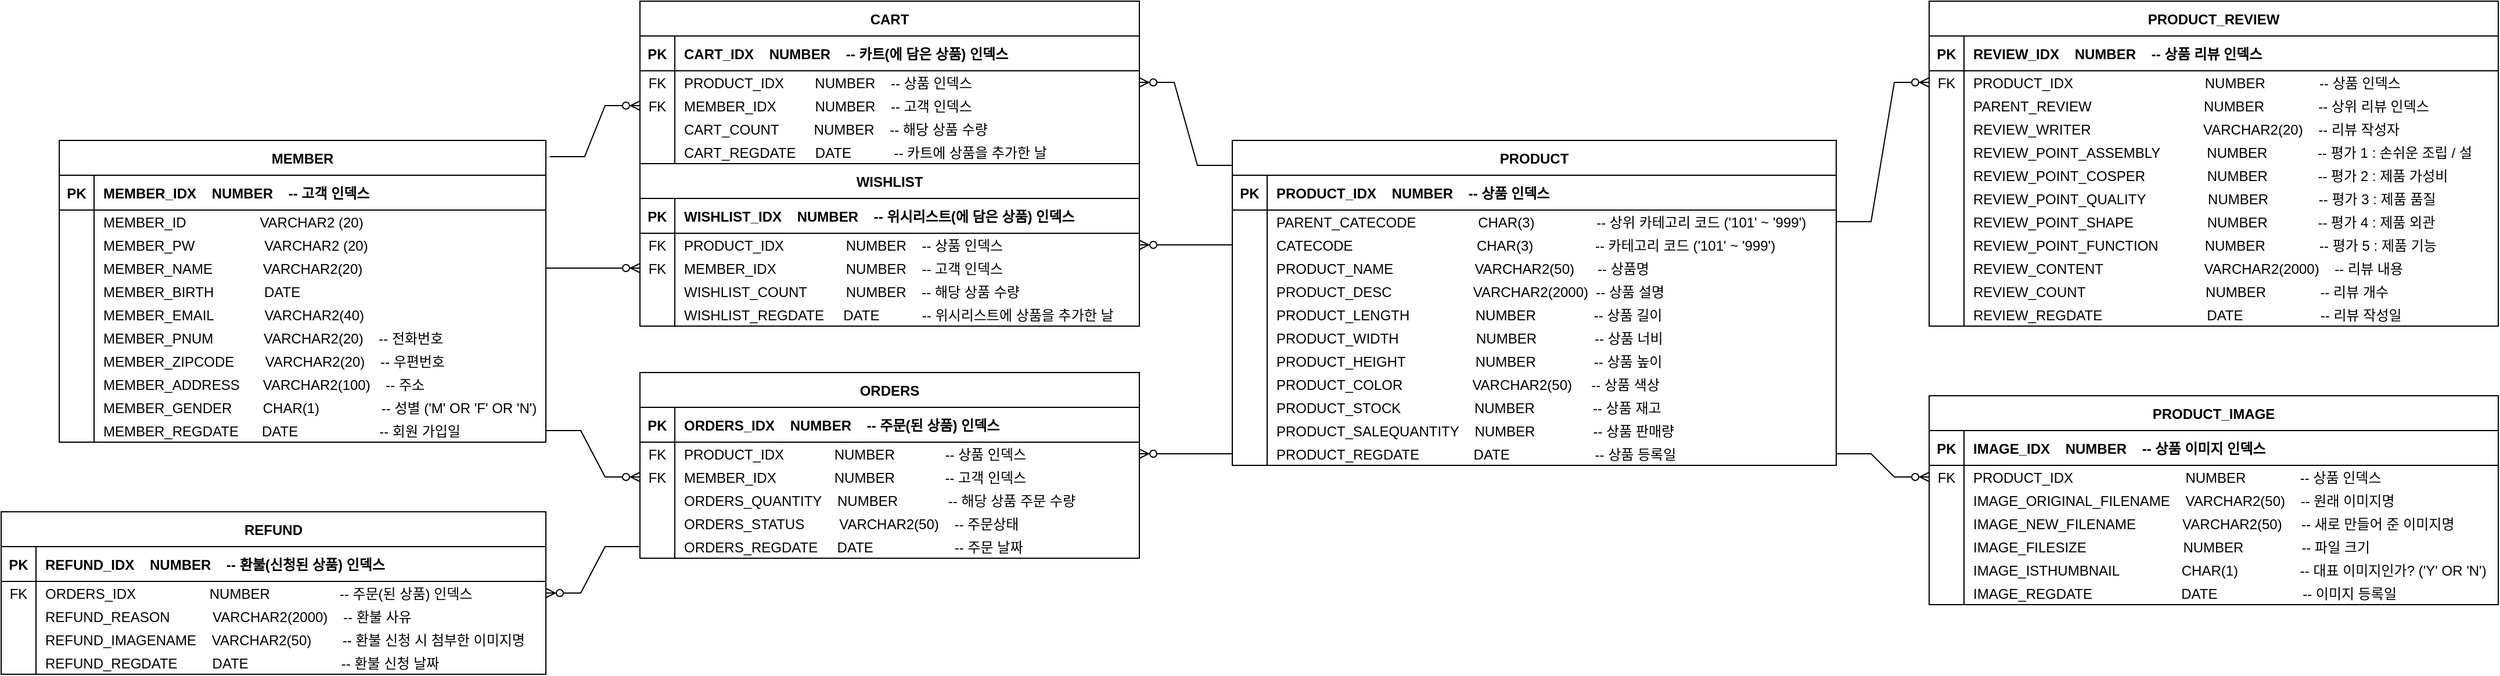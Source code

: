 <mxfile version="20.2.2" type="device"><diagram id="R2lEEEUBdFMjLlhIrx00" name="Page-1"><mxGraphModel dx="3193" dy="1040" grid="1" gridSize="10" guides="1" tooltips="1" connect="1" arrows="1" fold="1" page="1" pageScale="1" pageWidth="850" pageHeight="1100" math="0" shadow="0" extFonts="Permanent Marker^https://fonts.googleapis.com/css?family=Permanent+Marker"><root><mxCell id="0"/><mxCell id="1" parent="0"/><mxCell id="v3c2wwAL14a3VoKjJpVJ-1" value="MEMBER" style="shape=table;startSize=30;container=1;collapsible=1;childLayout=tableLayout;fixedRows=1;rowLines=0;fontStyle=1;align=center;resizeLast=1;" vertex="1" parent="1"><mxGeometry y="250" width="419" height="260" as="geometry"/></mxCell><mxCell id="v3c2wwAL14a3VoKjJpVJ-2" value="" style="shape=partialRectangle;collapsible=0;dropTarget=0;pointerEvents=0;fillColor=none;points=[[0,0.5],[1,0.5]];portConstraint=eastwest;top=0;left=0;right=0;bottom=1;" vertex="1" parent="v3c2wwAL14a3VoKjJpVJ-1"><mxGeometry y="30" width="419" height="30" as="geometry"/></mxCell><mxCell id="v3c2wwAL14a3VoKjJpVJ-3" value="PK" style="shape=partialRectangle;overflow=hidden;connectable=0;fillColor=none;top=0;left=0;bottom=0;right=0;fontStyle=1;" vertex="1" parent="v3c2wwAL14a3VoKjJpVJ-2"><mxGeometry width="30" height="30" as="geometry"><mxRectangle width="30" height="30" as="alternateBounds"/></mxGeometry></mxCell><mxCell id="v3c2wwAL14a3VoKjJpVJ-4" value="MEMBER_IDX    NUMBER    -- 고객 인덱스" style="shape=partialRectangle;overflow=hidden;connectable=0;fillColor=none;top=0;left=0;bottom=0;right=0;align=left;spacingLeft=6;fontStyle=1;strokeColor=#000000;" vertex="1" parent="v3c2wwAL14a3VoKjJpVJ-2"><mxGeometry x="30" width="389" height="30" as="geometry"><mxRectangle width="389" height="30" as="alternateBounds"/></mxGeometry></mxCell><mxCell id="v3c2wwAL14a3VoKjJpVJ-5" value="" style="shape=partialRectangle;collapsible=0;dropTarget=0;pointerEvents=0;fillColor=none;points=[[0,0.5],[1,0.5]];portConstraint=eastwest;top=0;left=0;right=0;bottom=0;" vertex="1" parent="v3c2wwAL14a3VoKjJpVJ-1"><mxGeometry y="60" width="419" height="20" as="geometry"/></mxCell><mxCell id="v3c2wwAL14a3VoKjJpVJ-6" value="" style="shape=partialRectangle;overflow=hidden;connectable=0;fillColor=none;top=0;left=0;bottom=0;right=0;" vertex="1" parent="v3c2wwAL14a3VoKjJpVJ-5"><mxGeometry width="30" height="20" as="geometry"><mxRectangle width="30" height="20" as="alternateBounds"/></mxGeometry></mxCell><mxCell id="v3c2wwAL14a3VoKjJpVJ-7" value="MEMBER_ID                    VARCHAR2 (20)" style="shape=partialRectangle;overflow=hidden;connectable=0;fillColor=none;top=0;left=0;bottom=0;right=0;align=left;spacingLeft=6;" vertex="1" parent="v3c2wwAL14a3VoKjJpVJ-5"><mxGeometry x="30" width="389" height="20" as="geometry"><mxRectangle width="389" height="20" as="alternateBounds"/></mxGeometry></mxCell><mxCell id="v3c2wwAL14a3VoKjJpVJ-8" value="" style="shape=partialRectangle;collapsible=0;dropTarget=0;pointerEvents=0;fillColor=none;points=[[0,0.5],[1,0.5]];portConstraint=eastwest;top=0;left=0;right=0;bottom=0;" vertex="1" parent="v3c2wwAL14a3VoKjJpVJ-1"><mxGeometry y="80" width="419" height="20" as="geometry"/></mxCell><mxCell id="v3c2wwAL14a3VoKjJpVJ-9" value="" style="shape=partialRectangle;overflow=hidden;connectable=0;fillColor=none;top=0;left=0;bottom=0;right=0;" vertex="1" parent="v3c2wwAL14a3VoKjJpVJ-8"><mxGeometry width="30" height="20" as="geometry"><mxRectangle width="30" height="20" as="alternateBounds"/></mxGeometry></mxCell><mxCell id="v3c2wwAL14a3VoKjJpVJ-10" value="MEMBER_PW                  VARCHAR2 (20)" style="shape=partialRectangle;overflow=hidden;connectable=0;fillColor=none;top=0;left=0;bottom=0;right=0;align=left;spacingLeft=6;" vertex="1" parent="v3c2wwAL14a3VoKjJpVJ-8"><mxGeometry x="30" width="389" height="20" as="geometry"><mxRectangle width="389" height="20" as="alternateBounds"/></mxGeometry></mxCell><mxCell id="v3c2wwAL14a3VoKjJpVJ-11" value="" style="shape=partialRectangle;collapsible=0;dropTarget=0;pointerEvents=0;fillColor=none;points=[[0,0.5],[1,0.5]];portConstraint=eastwest;top=0;left=0;right=0;bottom=0;" vertex="1" parent="v3c2wwAL14a3VoKjJpVJ-1"><mxGeometry y="100" width="419" height="20" as="geometry"/></mxCell><mxCell id="v3c2wwAL14a3VoKjJpVJ-12" value="" style="shape=partialRectangle;overflow=hidden;connectable=0;fillColor=none;top=0;left=0;bottom=0;right=0;" vertex="1" parent="v3c2wwAL14a3VoKjJpVJ-11"><mxGeometry width="30" height="20" as="geometry"><mxRectangle width="30" height="20" as="alternateBounds"/></mxGeometry></mxCell><mxCell id="v3c2wwAL14a3VoKjJpVJ-13" value="MEMBER_NAME             VARCHAR2(20)" style="shape=partialRectangle;overflow=hidden;connectable=0;fillColor=none;top=0;left=0;bottom=0;right=0;align=left;spacingLeft=6;" vertex="1" parent="v3c2wwAL14a3VoKjJpVJ-11"><mxGeometry x="30" width="389" height="20" as="geometry"><mxRectangle width="389" height="20" as="alternateBounds"/></mxGeometry></mxCell><mxCell id="v3c2wwAL14a3VoKjJpVJ-14" value="" style="shape=partialRectangle;collapsible=0;dropTarget=0;pointerEvents=0;fillColor=none;points=[[0,0.5],[1,0.5]];portConstraint=eastwest;top=0;left=0;right=0;bottom=0;" vertex="1" parent="v3c2wwAL14a3VoKjJpVJ-1"><mxGeometry y="120" width="419" height="20" as="geometry"/></mxCell><mxCell id="v3c2wwAL14a3VoKjJpVJ-15" value="" style="shape=partialRectangle;overflow=hidden;connectable=0;fillColor=none;top=0;left=0;bottom=0;right=0;" vertex="1" parent="v3c2wwAL14a3VoKjJpVJ-14"><mxGeometry width="30" height="20" as="geometry"><mxRectangle width="30" height="20" as="alternateBounds"/></mxGeometry></mxCell><mxCell id="v3c2wwAL14a3VoKjJpVJ-16" value="MEMBER_BIRTH             DATE" style="shape=partialRectangle;overflow=hidden;connectable=0;fillColor=none;top=0;left=0;bottom=0;right=0;align=left;spacingLeft=6;" vertex="1" parent="v3c2wwAL14a3VoKjJpVJ-14"><mxGeometry x="30" width="389" height="20" as="geometry"><mxRectangle width="389" height="20" as="alternateBounds"/></mxGeometry></mxCell><mxCell id="v3c2wwAL14a3VoKjJpVJ-17" value="" style="shape=partialRectangle;collapsible=0;dropTarget=0;pointerEvents=0;fillColor=none;points=[[0,0.5],[1,0.5]];portConstraint=eastwest;top=0;left=0;right=0;bottom=0;" vertex="1" parent="v3c2wwAL14a3VoKjJpVJ-1"><mxGeometry y="140" width="419" height="20" as="geometry"/></mxCell><mxCell id="v3c2wwAL14a3VoKjJpVJ-18" value="" style="shape=partialRectangle;overflow=hidden;connectable=0;fillColor=none;top=0;left=0;bottom=0;right=0;" vertex="1" parent="v3c2wwAL14a3VoKjJpVJ-17"><mxGeometry width="30" height="20" as="geometry"><mxRectangle width="30" height="20" as="alternateBounds"/></mxGeometry></mxCell><mxCell id="v3c2wwAL14a3VoKjJpVJ-19" value="MEMBER_EMAIL             VARCHAR2(40)" style="shape=partialRectangle;overflow=hidden;connectable=0;fillColor=none;top=0;left=0;bottom=0;right=0;align=left;spacingLeft=6;" vertex="1" parent="v3c2wwAL14a3VoKjJpVJ-17"><mxGeometry x="30" width="389" height="20" as="geometry"><mxRectangle width="389" height="20" as="alternateBounds"/></mxGeometry></mxCell><mxCell id="v3c2wwAL14a3VoKjJpVJ-20" value="" style="shape=partialRectangle;collapsible=0;dropTarget=0;pointerEvents=0;fillColor=none;points=[[0,0.5],[1,0.5]];portConstraint=eastwest;top=0;left=0;right=0;bottom=0;" vertex="1" parent="v3c2wwAL14a3VoKjJpVJ-1"><mxGeometry y="160" width="419" height="20" as="geometry"/></mxCell><mxCell id="v3c2wwAL14a3VoKjJpVJ-21" value="" style="shape=partialRectangle;overflow=hidden;connectable=0;fillColor=none;top=0;left=0;bottom=0;right=0;" vertex="1" parent="v3c2wwAL14a3VoKjJpVJ-20"><mxGeometry width="30" height="20" as="geometry"><mxRectangle width="30" height="20" as="alternateBounds"/></mxGeometry></mxCell><mxCell id="v3c2wwAL14a3VoKjJpVJ-22" value="MEMBER_PNUM             VARCHAR2(20)    -- 전화번호" style="shape=partialRectangle;overflow=hidden;connectable=0;fillColor=none;top=0;left=0;bottom=0;right=0;align=left;spacingLeft=6;" vertex="1" parent="v3c2wwAL14a3VoKjJpVJ-20"><mxGeometry x="30" width="389" height="20" as="geometry"><mxRectangle width="389" height="20" as="alternateBounds"/></mxGeometry></mxCell><mxCell id="v3c2wwAL14a3VoKjJpVJ-23" value="" style="shape=partialRectangle;collapsible=0;dropTarget=0;pointerEvents=0;fillColor=none;points=[[0,0.5],[1,0.5]];portConstraint=eastwest;top=0;left=0;right=0;bottom=0;" vertex="1" parent="v3c2wwAL14a3VoKjJpVJ-1"><mxGeometry y="180" width="419" height="20" as="geometry"/></mxCell><mxCell id="v3c2wwAL14a3VoKjJpVJ-24" value="" style="shape=partialRectangle;overflow=hidden;connectable=0;fillColor=none;top=0;left=0;bottom=0;right=0;" vertex="1" parent="v3c2wwAL14a3VoKjJpVJ-23"><mxGeometry width="30" height="20" as="geometry"><mxRectangle width="30" height="20" as="alternateBounds"/></mxGeometry></mxCell><mxCell id="v3c2wwAL14a3VoKjJpVJ-25" value="MEMBER_ZIPCODE        VARCHAR2(20)    -- 우편번호" style="shape=partialRectangle;overflow=hidden;connectable=0;fillColor=none;top=0;left=0;bottom=0;right=0;align=left;spacingLeft=6;" vertex="1" parent="v3c2wwAL14a3VoKjJpVJ-23"><mxGeometry x="30" width="389" height="20" as="geometry"><mxRectangle width="389" height="20" as="alternateBounds"/></mxGeometry></mxCell><mxCell id="v3c2wwAL14a3VoKjJpVJ-26" value="" style="shape=partialRectangle;collapsible=0;dropTarget=0;pointerEvents=0;fillColor=none;points=[[0,0.5],[1,0.5]];portConstraint=eastwest;top=0;left=0;right=0;bottom=0;" vertex="1" parent="v3c2wwAL14a3VoKjJpVJ-1"><mxGeometry y="200" width="419" height="20" as="geometry"/></mxCell><mxCell id="v3c2wwAL14a3VoKjJpVJ-27" value="" style="shape=partialRectangle;overflow=hidden;connectable=0;fillColor=none;top=0;left=0;bottom=0;right=0;" vertex="1" parent="v3c2wwAL14a3VoKjJpVJ-26"><mxGeometry width="30" height="20" as="geometry"><mxRectangle width="30" height="20" as="alternateBounds"/></mxGeometry></mxCell><mxCell id="v3c2wwAL14a3VoKjJpVJ-28" value="MEMBER_ADDRESS      VARCHAR2(100)    -- 주소" style="shape=partialRectangle;overflow=hidden;connectable=0;fillColor=none;top=0;left=0;bottom=0;right=0;align=left;spacingLeft=6;" vertex="1" parent="v3c2wwAL14a3VoKjJpVJ-26"><mxGeometry x="30" width="389" height="20" as="geometry"><mxRectangle width="389" height="20" as="alternateBounds"/></mxGeometry></mxCell><mxCell id="v3c2wwAL14a3VoKjJpVJ-29" value="" style="shape=partialRectangle;collapsible=0;dropTarget=0;pointerEvents=0;fillColor=none;points=[[0,0.5],[1,0.5]];portConstraint=eastwest;top=0;left=0;right=0;bottom=0;" vertex="1" parent="v3c2wwAL14a3VoKjJpVJ-1"><mxGeometry y="220" width="419" height="20" as="geometry"/></mxCell><mxCell id="v3c2wwAL14a3VoKjJpVJ-30" value="" style="shape=partialRectangle;overflow=hidden;connectable=0;fillColor=none;top=0;left=0;bottom=0;right=0;" vertex="1" parent="v3c2wwAL14a3VoKjJpVJ-29"><mxGeometry width="30" height="20" as="geometry"><mxRectangle width="30" height="20" as="alternateBounds"/></mxGeometry></mxCell><mxCell id="v3c2wwAL14a3VoKjJpVJ-31" value="MEMBER_GENDER        CHAR(1)                -- 성별 ('M' OR 'F' OR 'N')" style="shape=partialRectangle;overflow=hidden;connectable=0;fillColor=none;top=0;left=0;bottom=0;right=0;align=left;spacingLeft=6;" vertex="1" parent="v3c2wwAL14a3VoKjJpVJ-29"><mxGeometry x="30" width="389" height="20" as="geometry"><mxRectangle width="389" height="20" as="alternateBounds"/></mxGeometry></mxCell><mxCell id="v3c2wwAL14a3VoKjJpVJ-32" value="" style="shape=partialRectangle;collapsible=0;dropTarget=0;pointerEvents=0;fillColor=none;points=[[0,0.5],[1,0.5]];portConstraint=eastwest;top=0;left=0;right=0;bottom=0;" vertex="1" parent="v3c2wwAL14a3VoKjJpVJ-1"><mxGeometry y="240" width="419" height="20" as="geometry"/></mxCell><mxCell id="v3c2wwAL14a3VoKjJpVJ-33" value="" style="shape=partialRectangle;overflow=hidden;connectable=0;fillColor=none;top=0;left=0;bottom=0;right=0;" vertex="1" parent="v3c2wwAL14a3VoKjJpVJ-32"><mxGeometry width="30" height="20" as="geometry"><mxRectangle width="30" height="20" as="alternateBounds"/></mxGeometry></mxCell><mxCell id="v3c2wwAL14a3VoKjJpVJ-34" value="MEMBER_REGDATE      DATE                     -- 회원 가입일" style="shape=partialRectangle;overflow=hidden;connectable=0;fillColor=none;top=0;left=0;bottom=0;right=0;align=left;spacingLeft=6;" vertex="1" parent="v3c2wwAL14a3VoKjJpVJ-32"><mxGeometry x="30" width="389" height="20" as="geometry"><mxRectangle width="389" height="20" as="alternateBounds"/></mxGeometry></mxCell><mxCell id="v3c2wwAL14a3VoKjJpVJ-35" value="PRODUCT" style="shape=table;startSize=30;container=1;collapsible=1;childLayout=tableLayout;fixedRows=1;rowLines=0;fontStyle=1;align=center;resizeLast=1;" vertex="1" parent="1"><mxGeometry x="1010" y="250" width="520" height="280" as="geometry"/></mxCell><mxCell id="v3c2wwAL14a3VoKjJpVJ-36" value="" style="shape=partialRectangle;collapsible=0;dropTarget=0;pointerEvents=0;fillColor=none;points=[[0,0.5],[1,0.5]];portConstraint=eastwest;top=0;left=0;right=0;bottom=1;" vertex="1" parent="v3c2wwAL14a3VoKjJpVJ-35"><mxGeometry y="30" width="520" height="30" as="geometry"/></mxCell><mxCell id="v3c2wwAL14a3VoKjJpVJ-37" value="PK" style="shape=partialRectangle;overflow=hidden;connectable=0;fillColor=none;top=0;left=0;bottom=0;right=0;fontStyle=1;" vertex="1" parent="v3c2wwAL14a3VoKjJpVJ-36"><mxGeometry width="30" height="30" as="geometry"><mxRectangle width="30" height="30" as="alternateBounds"/></mxGeometry></mxCell><mxCell id="v3c2wwAL14a3VoKjJpVJ-38" value="PRODUCT_IDX    NUMBER    -- 상품 인덱스" style="shape=partialRectangle;overflow=hidden;connectable=0;fillColor=none;top=0;left=0;bottom=0;right=0;align=left;spacingLeft=6;fontStyle=1;strokeColor=#000000;" vertex="1" parent="v3c2wwAL14a3VoKjJpVJ-36"><mxGeometry x="30" width="490" height="30" as="geometry"><mxRectangle width="490" height="30" as="alternateBounds"/></mxGeometry></mxCell><mxCell id="v3c2wwAL14a3VoKjJpVJ-39" value="" style="shape=partialRectangle;collapsible=0;dropTarget=0;pointerEvents=0;fillColor=none;points=[[0,0.5],[1,0.5]];portConstraint=eastwest;top=0;left=0;right=0;bottom=0;" vertex="1" parent="v3c2wwAL14a3VoKjJpVJ-35"><mxGeometry y="60" width="520" height="20" as="geometry"/></mxCell><mxCell id="v3c2wwAL14a3VoKjJpVJ-40" value="" style="shape=partialRectangle;overflow=hidden;connectable=0;fillColor=none;top=0;left=0;bottom=0;right=0;" vertex="1" parent="v3c2wwAL14a3VoKjJpVJ-39"><mxGeometry width="30" height="20" as="geometry"><mxRectangle width="30" height="20" as="alternateBounds"/></mxGeometry></mxCell><mxCell id="v3c2wwAL14a3VoKjJpVJ-41" value="PARENT_CATECODE                CHAR(3)                -- 상위 카테고리 코드 ('101' ~ '999')" style="shape=partialRectangle;overflow=hidden;connectable=0;fillColor=none;top=0;left=0;bottom=0;right=0;align=left;spacingLeft=6;" vertex="1" parent="v3c2wwAL14a3VoKjJpVJ-39"><mxGeometry x="30" width="490" height="20" as="geometry"><mxRectangle width="490" height="20" as="alternateBounds"/></mxGeometry></mxCell><mxCell id="v3c2wwAL14a3VoKjJpVJ-42" value="" style="shape=partialRectangle;collapsible=0;dropTarget=0;pointerEvents=0;fillColor=none;points=[[0,0.5],[1,0.5]];portConstraint=eastwest;top=0;left=0;right=0;bottom=0;" vertex="1" parent="v3c2wwAL14a3VoKjJpVJ-35"><mxGeometry y="80" width="520" height="20" as="geometry"/></mxCell><mxCell id="v3c2wwAL14a3VoKjJpVJ-43" value="" style="shape=partialRectangle;overflow=hidden;connectable=0;fillColor=none;top=0;left=0;bottom=0;right=0;" vertex="1" parent="v3c2wwAL14a3VoKjJpVJ-42"><mxGeometry width="30" height="20" as="geometry"><mxRectangle width="30" height="20" as="alternateBounds"/></mxGeometry></mxCell><mxCell id="v3c2wwAL14a3VoKjJpVJ-44" value="CATECODE                                CHAR(3)                -- 카테고리 코드 ('101' ~ '999')" style="shape=partialRectangle;overflow=hidden;connectable=0;fillColor=none;top=0;left=0;bottom=0;right=0;align=left;spacingLeft=6;" vertex="1" parent="v3c2wwAL14a3VoKjJpVJ-42"><mxGeometry x="30" width="490" height="20" as="geometry"><mxRectangle width="490" height="20" as="alternateBounds"/></mxGeometry></mxCell><mxCell id="v3c2wwAL14a3VoKjJpVJ-45" value="" style="shape=partialRectangle;collapsible=0;dropTarget=0;pointerEvents=0;fillColor=none;points=[[0,0.5],[1,0.5]];portConstraint=eastwest;top=0;left=0;right=0;bottom=0;" vertex="1" parent="v3c2wwAL14a3VoKjJpVJ-35"><mxGeometry y="100" width="520" height="20" as="geometry"/></mxCell><mxCell id="v3c2wwAL14a3VoKjJpVJ-46" value="" style="shape=partialRectangle;overflow=hidden;connectable=0;fillColor=none;top=0;left=0;bottom=0;right=0;" vertex="1" parent="v3c2wwAL14a3VoKjJpVJ-45"><mxGeometry width="30" height="20" as="geometry"><mxRectangle width="30" height="20" as="alternateBounds"/></mxGeometry></mxCell><mxCell id="v3c2wwAL14a3VoKjJpVJ-47" value="PRODUCT_NAME                     VARCHAR2(50)      -- 상품명" style="shape=partialRectangle;overflow=hidden;connectable=0;fillColor=none;top=0;left=0;bottom=0;right=0;align=left;spacingLeft=6;" vertex="1" parent="v3c2wwAL14a3VoKjJpVJ-45"><mxGeometry x="30" width="490" height="20" as="geometry"><mxRectangle width="490" height="20" as="alternateBounds"/></mxGeometry></mxCell><mxCell id="v3c2wwAL14a3VoKjJpVJ-48" value="" style="shape=partialRectangle;collapsible=0;dropTarget=0;pointerEvents=0;fillColor=none;points=[[0,0.5],[1,0.5]];portConstraint=eastwest;top=0;left=0;right=0;bottom=0;" vertex="1" parent="v3c2wwAL14a3VoKjJpVJ-35"><mxGeometry y="120" width="520" height="20" as="geometry"/></mxCell><mxCell id="v3c2wwAL14a3VoKjJpVJ-49" value="" style="shape=partialRectangle;overflow=hidden;connectable=0;fillColor=none;top=0;left=0;bottom=0;right=0;" vertex="1" parent="v3c2wwAL14a3VoKjJpVJ-48"><mxGeometry width="30" height="20" as="geometry"><mxRectangle width="30" height="20" as="alternateBounds"/></mxGeometry></mxCell><mxCell id="v3c2wwAL14a3VoKjJpVJ-50" value="PRODUCT_DESC                     VARCHAR2(2000)  -- 상품 설명" style="shape=partialRectangle;overflow=hidden;connectable=0;fillColor=none;top=0;left=0;bottom=0;right=0;align=left;spacingLeft=6;" vertex="1" parent="v3c2wwAL14a3VoKjJpVJ-48"><mxGeometry x="30" width="490" height="20" as="geometry"><mxRectangle width="490" height="20" as="alternateBounds"/></mxGeometry></mxCell><mxCell id="v3c2wwAL14a3VoKjJpVJ-51" value="" style="shape=partialRectangle;collapsible=0;dropTarget=0;pointerEvents=0;fillColor=none;points=[[0,0.5],[1,0.5]];portConstraint=eastwest;top=0;left=0;right=0;bottom=0;" vertex="1" parent="v3c2wwAL14a3VoKjJpVJ-35"><mxGeometry y="140" width="520" height="20" as="geometry"/></mxCell><mxCell id="v3c2wwAL14a3VoKjJpVJ-52" value="" style="shape=partialRectangle;overflow=hidden;connectable=0;fillColor=none;top=0;left=0;bottom=0;right=0;" vertex="1" parent="v3c2wwAL14a3VoKjJpVJ-51"><mxGeometry width="30" height="20" as="geometry"><mxRectangle width="30" height="20" as="alternateBounds"/></mxGeometry></mxCell><mxCell id="v3c2wwAL14a3VoKjJpVJ-53" value="PRODUCT_LENGTH                 NUMBER               -- 상품 길이" style="shape=partialRectangle;overflow=hidden;connectable=0;fillColor=none;top=0;left=0;bottom=0;right=0;align=left;spacingLeft=6;" vertex="1" parent="v3c2wwAL14a3VoKjJpVJ-51"><mxGeometry x="30" width="490" height="20" as="geometry"><mxRectangle width="490" height="20" as="alternateBounds"/></mxGeometry></mxCell><mxCell id="v3c2wwAL14a3VoKjJpVJ-54" value="" style="shape=partialRectangle;collapsible=0;dropTarget=0;pointerEvents=0;fillColor=none;points=[[0,0.5],[1,0.5]];portConstraint=eastwest;top=0;left=0;right=0;bottom=0;" vertex="1" parent="v3c2wwAL14a3VoKjJpVJ-35"><mxGeometry y="160" width="520" height="20" as="geometry"/></mxCell><mxCell id="v3c2wwAL14a3VoKjJpVJ-55" value="" style="shape=partialRectangle;overflow=hidden;connectable=0;fillColor=none;top=0;left=0;bottom=0;right=0;" vertex="1" parent="v3c2wwAL14a3VoKjJpVJ-54"><mxGeometry width="30" height="20" as="geometry"><mxRectangle width="30" height="20" as="alternateBounds"/></mxGeometry></mxCell><mxCell id="v3c2wwAL14a3VoKjJpVJ-56" value="PRODUCT_WIDTH                    NUMBER               -- 상품 너비" style="shape=partialRectangle;overflow=hidden;connectable=0;fillColor=none;top=0;left=0;bottom=0;right=0;align=left;spacingLeft=6;" vertex="1" parent="v3c2wwAL14a3VoKjJpVJ-54"><mxGeometry x="30" width="490" height="20" as="geometry"><mxRectangle width="490" height="20" as="alternateBounds"/></mxGeometry></mxCell><mxCell id="v3c2wwAL14a3VoKjJpVJ-57" value="" style="shape=partialRectangle;collapsible=0;dropTarget=0;pointerEvents=0;fillColor=none;points=[[0,0.5],[1,0.5]];portConstraint=eastwest;top=0;left=0;right=0;bottom=0;" vertex="1" parent="v3c2wwAL14a3VoKjJpVJ-35"><mxGeometry y="180" width="520" height="20" as="geometry"/></mxCell><mxCell id="v3c2wwAL14a3VoKjJpVJ-58" value="" style="shape=partialRectangle;overflow=hidden;connectable=0;fillColor=none;top=0;left=0;bottom=0;right=0;" vertex="1" parent="v3c2wwAL14a3VoKjJpVJ-57"><mxGeometry width="30" height="20" as="geometry"><mxRectangle width="30" height="20" as="alternateBounds"/></mxGeometry></mxCell><mxCell id="v3c2wwAL14a3VoKjJpVJ-59" value="PRODUCT_HEIGHT                  NUMBER               -- 상품 높이" style="shape=partialRectangle;overflow=hidden;connectable=0;fillColor=none;top=0;left=0;bottom=0;right=0;align=left;spacingLeft=6;" vertex="1" parent="v3c2wwAL14a3VoKjJpVJ-57"><mxGeometry x="30" width="490" height="20" as="geometry"><mxRectangle width="490" height="20" as="alternateBounds"/></mxGeometry></mxCell><mxCell id="v3c2wwAL14a3VoKjJpVJ-60" value="" style="shape=partialRectangle;collapsible=0;dropTarget=0;pointerEvents=0;fillColor=none;points=[[0,0.5],[1,0.5]];portConstraint=eastwest;top=0;left=0;right=0;bottom=0;" vertex="1" parent="v3c2wwAL14a3VoKjJpVJ-35"><mxGeometry y="200" width="520" height="20" as="geometry"/></mxCell><mxCell id="v3c2wwAL14a3VoKjJpVJ-61" value="" style="shape=partialRectangle;overflow=hidden;connectable=0;fillColor=none;top=0;left=0;bottom=0;right=0;" vertex="1" parent="v3c2wwAL14a3VoKjJpVJ-60"><mxGeometry width="30" height="20" as="geometry"><mxRectangle width="30" height="20" as="alternateBounds"/></mxGeometry></mxCell><mxCell id="v3c2wwAL14a3VoKjJpVJ-62" value="PRODUCT_COLOR                  VARCHAR2(50)     -- 상품 색상" style="shape=partialRectangle;overflow=hidden;connectable=0;fillColor=none;top=0;left=0;bottom=0;right=0;align=left;spacingLeft=6;" vertex="1" parent="v3c2wwAL14a3VoKjJpVJ-60"><mxGeometry x="30" width="490" height="20" as="geometry"><mxRectangle width="490" height="20" as="alternateBounds"/></mxGeometry></mxCell><mxCell id="v3c2wwAL14a3VoKjJpVJ-63" value="" style="shape=partialRectangle;collapsible=0;dropTarget=0;pointerEvents=0;fillColor=none;points=[[0,0.5],[1,0.5]];portConstraint=eastwest;top=0;left=0;right=0;bottom=0;" vertex="1" parent="v3c2wwAL14a3VoKjJpVJ-35"><mxGeometry y="220" width="520" height="20" as="geometry"/></mxCell><mxCell id="v3c2wwAL14a3VoKjJpVJ-64" value="" style="shape=partialRectangle;overflow=hidden;connectable=0;fillColor=none;top=0;left=0;bottom=0;right=0;" vertex="1" parent="v3c2wwAL14a3VoKjJpVJ-63"><mxGeometry width="30" height="20" as="geometry"><mxRectangle width="30" height="20" as="alternateBounds"/></mxGeometry></mxCell><mxCell id="v3c2wwAL14a3VoKjJpVJ-65" value="PRODUCT_STOCK                   NUMBER               -- 상품 재고" style="shape=partialRectangle;overflow=hidden;connectable=0;fillColor=none;top=0;left=0;bottom=0;right=0;align=left;spacingLeft=6;" vertex="1" parent="v3c2wwAL14a3VoKjJpVJ-63"><mxGeometry x="30" width="490" height="20" as="geometry"><mxRectangle width="490" height="20" as="alternateBounds"/></mxGeometry></mxCell><mxCell id="v3c2wwAL14a3VoKjJpVJ-66" value="" style="shape=partialRectangle;collapsible=0;dropTarget=0;pointerEvents=0;fillColor=none;points=[[0,0.5],[1,0.5]];portConstraint=eastwest;top=0;left=0;right=0;bottom=0;" vertex="1" parent="v3c2wwAL14a3VoKjJpVJ-35"><mxGeometry y="240" width="520" height="20" as="geometry"/></mxCell><mxCell id="v3c2wwAL14a3VoKjJpVJ-67" value="" style="shape=partialRectangle;overflow=hidden;connectable=0;fillColor=none;top=0;left=0;bottom=0;right=0;" vertex="1" parent="v3c2wwAL14a3VoKjJpVJ-66"><mxGeometry width="30" height="20" as="geometry"><mxRectangle width="30" height="20" as="alternateBounds"/></mxGeometry></mxCell><mxCell id="v3c2wwAL14a3VoKjJpVJ-68" value="PRODUCT_SALEQUANTITY    NUMBER               -- 상품 판매량" style="shape=partialRectangle;overflow=hidden;connectable=0;fillColor=none;top=0;left=0;bottom=0;right=0;align=left;spacingLeft=6;" vertex="1" parent="v3c2wwAL14a3VoKjJpVJ-66"><mxGeometry x="30" width="490" height="20" as="geometry"><mxRectangle width="490" height="20" as="alternateBounds"/></mxGeometry></mxCell><mxCell id="v3c2wwAL14a3VoKjJpVJ-69" value="" style="shape=partialRectangle;collapsible=0;dropTarget=0;pointerEvents=0;fillColor=none;points=[[0,0.5],[1,0.5]];portConstraint=eastwest;top=0;left=0;right=0;bottom=0;" vertex="1" parent="v3c2wwAL14a3VoKjJpVJ-35"><mxGeometry y="260" width="520" height="20" as="geometry"/></mxCell><mxCell id="v3c2wwAL14a3VoKjJpVJ-70" value="" style="shape=partialRectangle;overflow=hidden;connectable=0;fillColor=none;top=0;left=0;bottom=0;right=0;" vertex="1" parent="v3c2wwAL14a3VoKjJpVJ-69"><mxGeometry width="30" height="20" as="geometry"><mxRectangle width="30" height="20" as="alternateBounds"/></mxGeometry></mxCell><mxCell id="v3c2wwAL14a3VoKjJpVJ-71" value="PRODUCT_REGDATE              DATE                      -- 상품 등록일" style="shape=partialRectangle;overflow=hidden;connectable=0;fillColor=none;top=0;left=0;bottom=0;right=0;align=left;spacingLeft=6;" vertex="1" parent="v3c2wwAL14a3VoKjJpVJ-69"><mxGeometry x="30" width="490" height="20" as="geometry"><mxRectangle width="490" height="20" as="alternateBounds"/></mxGeometry></mxCell><mxCell id="v3c2wwAL14a3VoKjJpVJ-72" value="PRODUCT_REVIEW" style="shape=table;startSize=30;container=1;collapsible=1;childLayout=tableLayout;fixedRows=1;rowLines=0;fontStyle=1;align=center;resizeLast=1;" vertex="1" parent="1"><mxGeometry x="1610" y="130" width="490" height="280" as="geometry"/></mxCell><mxCell id="v3c2wwAL14a3VoKjJpVJ-73" value="" style="shape=partialRectangle;collapsible=0;dropTarget=0;pointerEvents=0;fillColor=none;points=[[0,0.5],[1,0.5]];portConstraint=eastwest;top=0;left=0;right=0;bottom=1;" vertex="1" parent="v3c2wwAL14a3VoKjJpVJ-72"><mxGeometry y="30" width="490" height="30" as="geometry"/></mxCell><mxCell id="v3c2wwAL14a3VoKjJpVJ-74" value="PK" style="shape=partialRectangle;overflow=hidden;connectable=0;fillColor=none;top=0;left=0;bottom=0;right=0;fontStyle=1;" vertex="1" parent="v3c2wwAL14a3VoKjJpVJ-73"><mxGeometry width="30" height="30" as="geometry"><mxRectangle width="30" height="30" as="alternateBounds"/></mxGeometry></mxCell><mxCell id="v3c2wwAL14a3VoKjJpVJ-75" value="REVIEW_IDX    NUMBER    -- 상품 리뷰 인덱스" style="shape=partialRectangle;overflow=hidden;connectable=0;fillColor=none;top=0;left=0;bottom=0;right=0;align=left;spacingLeft=6;fontStyle=1;strokeColor=#000000;" vertex="1" parent="v3c2wwAL14a3VoKjJpVJ-73"><mxGeometry x="30" width="460" height="30" as="geometry"><mxRectangle width="460" height="30" as="alternateBounds"/></mxGeometry></mxCell><mxCell id="v3c2wwAL14a3VoKjJpVJ-76" value="" style="shape=partialRectangle;collapsible=0;dropTarget=0;pointerEvents=0;fillColor=none;points=[[0,0.5],[1,0.5]];portConstraint=eastwest;top=0;left=0;right=0;bottom=0;" vertex="1" parent="v3c2wwAL14a3VoKjJpVJ-72"><mxGeometry y="60" width="490" height="20" as="geometry"/></mxCell><mxCell id="v3c2wwAL14a3VoKjJpVJ-77" value="FK" style="shape=partialRectangle;overflow=hidden;connectable=0;fillColor=none;top=0;left=0;bottom=0;right=0;" vertex="1" parent="v3c2wwAL14a3VoKjJpVJ-76"><mxGeometry width="30" height="20" as="geometry"><mxRectangle width="30" height="20" as="alternateBounds"/></mxGeometry></mxCell><mxCell id="v3c2wwAL14a3VoKjJpVJ-78" value="PRODUCT_IDX                                  NUMBER              -- 상품 인덱스" style="shape=partialRectangle;overflow=hidden;connectable=0;fillColor=none;top=0;left=0;bottom=0;right=0;align=left;spacingLeft=6;fontStyle=0" vertex="1" parent="v3c2wwAL14a3VoKjJpVJ-76"><mxGeometry x="30" width="460" height="20" as="geometry"><mxRectangle width="460" height="20" as="alternateBounds"/></mxGeometry></mxCell><mxCell id="v3c2wwAL14a3VoKjJpVJ-79" value="" style="shape=partialRectangle;collapsible=0;dropTarget=0;pointerEvents=0;fillColor=none;points=[[0,0.5],[1,0.5]];portConstraint=eastwest;top=0;left=0;right=0;bottom=0;" vertex="1" parent="v3c2wwAL14a3VoKjJpVJ-72"><mxGeometry y="80" width="490" height="20" as="geometry"/></mxCell><mxCell id="v3c2wwAL14a3VoKjJpVJ-80" value="" style="shape=partialRectangle;overflow=hidden;connectable=0;fillColor=none;top=0;left=0;bottom=0;right=0;" vertex="1" parent="v3c2wwAL14a3VoKjJpVJ-79"><mxGeometry width="30" height="20" as="geometry"><mxRectangle width="30" height="20" as="alternateBounds"/></mxGeometry></mxCell><mxCell id="v3c2wwAL14a3VoKjJpVJ-81" value="PARENT_REVIEW                             NUMBER              -- 상위 리뷰 인덱스" style="shape=partialRectangle;overflow=hidden;connectable=0;fillColor=none;top=0;left=0;bottom=0;right=0;align=left;spacingLeft=6;fontStyle=0" vertex="1" parent="v3c2wwAL14a3VoKjJpVJ-79"><mxGeometry x="30" width="460" height="20" as="geometry"><mxRectangle width="460" height="20" as="alternateBounds"/></mxGeometry></mxCell><mxCell id="v3c2wwAL14a3VoKjJpVJ-82" value="" style="shape=partialRectangle;collapsible=0;dropTarget=0;pointerEvents=0;fillColor=none;points=[[0,0.5],[1,0.5]];portConstraint=eastwest;top=0;left=0;right=0;bottom=0;" vertex="1" parent="v3c2wwAL14a3VoKjJpVJ-72"><mxGeometry y="100" width="490" height="20" as="geometry"/></mxCell><mxCell id="v3c2wwAL14a3VoKjJpVJ-83" value="" style="shape=partialRectangle;overflow=hidden;connectable=0;fillColor=none;top=0;left=0;bottom=0;right=0;" vertex="1" parent="v3c2wwAL14a3VoKjJpVJ-82"><mxGeometry width="30" height="20" as="geometry"><mxRectangle width="30" height="20" as="alternateBounds"/></mxGeometry></mxCell><mxCell id="v3c2wwAL14a3VoKjJpVJ-84" value="REVIEW_WRITER                             VARCHAR2(20)    -- 리뷰 작성자" style="shape=partialRectangle;overflow=hidden;connectable=0;fillColor=none;top=0;left=0;bottom=0;right=0;align=left;spacingLeft=6;fontStyle=0" vertex="1" parent="v3c2wwAL14a3VoKjJpVJ-82"><mxGeometry x="30" width="460" height="20" as="geometry"><mxRectangle width="460" height="20" as="alternateBounds"/></mxGeometry></mxCell><mxCell id="v3c2wwAL14a3VoKjJpVJ-85" value="" style="shape=partialRectangle;collapsible=0;dropTarget=0;pointerEvents=0;fillColor=none;points=[[0,0.5],[1,0.5]];portConstraint=eastwest;top=0;left=0;right=0;bottom=0;" vertex="1" parent="v3c2wwAL14a3VoKjJpVJ-72"><mxGeometry y="120" width="490" height="20" as="geometry"/></mxCell><mxCell id="v3c2wwAL14a3VoKjJpVJ-86" value="" style="shape=partialRectangle;overflow=hidden;connectable=0;fillColor=none;top=0;left=0;bottom=0;right=0;" vertex="1" parent="v3c2wwAL14a3VoKjJpVJ-85"><mxGeometry width="30" height="20" as="geometry"><mxRectangle width="30" height="20" as="alternateBounds"/></mxGeometry></mxCell><mxCell id="v3c2wwAL14a3VoKjJpVJ-87" value="REVIEW_POINT_ASSEMBLY            NUMBER             -- 평가 1 : 손쉬운 조립 / 설" style="shape=partialRectangle;overflow=hidden;connectable=0;fillColor=none;top=0;left=0;bottom=0;right=0;align=left;spacingLeft=6;" vertex="1" parent="v3c2wwAL14a3VoKjJpVJ-85"><mxGeometry x="30" width="460" height="20" as="geometry"><mxRectangle width="460" height="20" as="alternateBounds"/></mxGeometry></mxCell><mxCell id="v3c2wwAL14a3VoKjJpVJ-88" value="" style="shape=partialRectangle;collapsible=0;dropTarget=0;pointerEvents=0;fillColor=none;points=[[0,0.5],[1,0.5]];portConstraint=eastwest;top=0;left=0;right=0;bottom=0;" vertex="1" parent="v3c2wwAL14a3VoKjJpVJ-72"><mxGeometry y="140" width="490" height="20" as="geometry"/></mxCell><mxCell id="v3c2wwAL14a3VoKjJpVJ-89" value="" style="shape=partialRectangle;overflow=hidden;connectable=0;fillColor=none;top=0;left=0;bottom=0;right=0;" vertex="1" parent="v3c2wwAL14a3VoKjJpVJ-88"><mxGeometry width="30" height="20" as="geometry"><mxRectangle width="30" height="20" as="alternateBounds"/></mxGeometry></mxCell><mxCell id="v3c2wwAL14a3VoKjJpVJ-90" value="REVIEW_POINT_COSPER                NUMBER             -- 평가 2 : 제품 가성비" style="shape=partialRectangle;overflow=hidden;connectable=0;fillColor=none;top=0;left=0;bottom=0;right=0;align=left;spacingLeft=6;" vertex="1" parent="v3c2wwAL14a3VoKjJpVJ-88"><mxGeometry x="30" width="460" height="20" as="geometry"><mxRectangle width="460" height="20" as="alternateBounds"/></mxGeometry></mxCell><mxCell id="v3c2wwAL14a3VoKjJpVJ-91" value="" style="shape=partialRectangle;collapsible=0;dropTarget=0;pointerEvents=0;fillColor=none;points=[[0,0.5],[1,0.5]];portConstraint=eastwest;top=0;left=0;right=0;bottom=0;" vertex="1" parent="v3c2wwAL14a3VoKjJpVJ-72"><mxGeometry y="160" width="490" height="20" as="geometry"/></mxCell><mxCell id="v3c2wwAL14a3VoKjJpVJ-92" value="" style="shape=partialRectangle;overflow=hidden;connectable=0;fillColor=none;top=0;left=0;bottom=0;right=0;" vertex="1" parent="v3c2wwAL14a3VoKjJpVJ-91"><mxGeometry width="30" height="20" as="geometry"><mxRectangle width="30" height="20" as="alternateBounds"/></mxGeometry></mxCell><mxCell id="v3c2wwAL14a3VoKjJpVJ-93" value="REVIEW_POINT_QUALITY                NUMBER             -- 평가 3 : 제품 품질" style="shape=partialRectangle;overflow=hidden;connectable=0;fillColor=none;top=0;left=0;bottom=0;right=0;align=left;spacingLeft=6;" vertex="1" parent="v3c2wwAL14a3VoKjJpVJ-91"><mxGeometry x="30" width="460" height="20" as="geometry"><mxRectangle width="460" height="20" as="alternateBounds"/></mxGeometry></mxCell><mxCell id="v3c2wwAL14a3VoKjJpVJ-94" value="" style="shape=partialRectangle;collapsible=0;dropTarget=0;pointerEvents=0;fillColor=none;points=[[0,0.5],[1,0.5]];portConstraint=eastwest;top=0;left=0;right=0;bottom=0;" vertex="1" parent="v3c2wwAL14a3VoKjJpVJ-72"><mxGeometry y="180" width="490" height="20" as="geometry"/></mxCell><mxCell id="v3c2wwAL14a3VoKjJpVJ-95" value="" style="shape=partialRectangle;overflow=hidden;connectable=0;fillColor=none;top=0;left=0;bottom=0;right=0;" vertex="1" parent="v3c2wwAL14a3VoKjJpVJ-94"><mxGeometry width="30" height="20" as="geometry"><mxRectangle width="30" height="20" as="alternateBounds"/></mxGeometry></mxCell><mxCell id="v3c2wwAL14a3VoKjJpVJ-96" value="REVIEW_POINT_SHAPE                   NUMBER             -- 평가 4 : 제품 외관" style="shape=partialRectangle;overflow=hidden;connectable=0;fillColor=none;top=0;left=0;bottom=0;right=0;align=left;spacingLeft=6;" vertex="1" parent="v3c2wwAL14a3VoKjJpVJ-94"><mxGeometry x="30" width="460" height="20" as="geometry"><mxRectangle width="460" height="20" as="alternateBounds"/></mxGeometry></mxCell><mxCell id="v3c2wwAL14a3VoKjJpVJ-97" value="" style="shape=partialRectangle;collapsible=0;dropTarget=0;pointerEvents=0;fillColor=none;points=[[0,0.5],[1,0.5]];portConstraint=eastwest;top=0;left=0;right=0;bottom=0;" vertex="1" parent="v3c2wwAL14a3VoKjJpVJ-72"><mxGeometry y="200" width="490" height="20" as="geometry"/></mxCell><mxCell id="v3c2wwAL14a3VoKjJpVJ-98" value="" style="shape=partialRectangle;overflow=hidden;connectable=0;fillColor=none;top=0;left=0;bottom=0;right=0;" vertex="1" parent="v3c2wwAL14a3VoKjJpVJ-97"><mxGeometry width="30" height="20" as="geometry"><mxRectangle width="30" height="20" as="alternateBounds"/></mxGeometry></mxCell><mxCell id="v3c2wwAL14a3VoKjJpVJ-99" value="REVIEW_POINT_FUNCTION            NUMBER              -- 평가 5 : 제품 기능" style="shape=partialRectangle;overflow=hidden;connectable=0;fillColor=none;top=0;left=0;bottom=0;right=0;align=left;spacingLeft=6;" vertex="1" parent="v3c2wwAL14a3VoKjJpVJ-97"><mxGeometry x="30" width="460" height="20" as="geometry"><mxRectangle width="460" height="20" as="alternateBounds"/></mxGeometry></mxCell><mxCell id="v3c2wwAL14a3VoKjJpVJ-100" value="" style="shape=partialRectangle;collapsible=0;dropTarget=0;pointerEvents=0;fillColor=none;points=[[0,0.5],[1,0.5]];portConstraint=eastwest;top=0;left=0;right=0;bottom=0;" vertex="1" parent="v3c2wwAL14a3VoKjJpVJ-72"><mxGeometry y="220" width="490" height="20" as="geometry"/></mxCell><mxCell id="v3c2wwAL14a3VoKjJpVJ-101" value="" style="shape=partialRectangle;overflow=hidden;connectable=0;fillColor=none;top=0;left=0;bottom=0;right=0;" vertex="1" parent="v3c2wwAL14a3VoKjJpVJ-100"><mxGeometry width="30" height="20" as="geometry"><mxRectangle width="30" height="20" as="alternateBounds"/></mxGeometry></mxCell><mxCell id="v3c2wwAL14a3VoKjJpVJ-102" value="REVIEW_CONTENT                          VARCHAR2(2000)    -- 리뷰 내용" style="shape=partialRectangle;overflow=hidden;connectable=0;fillColor=none;top=0;left=0;bottom=0;right=0;align=left;spacingLeft=6;" vertex="1" parent="v3c2wwAL14a3VoKjJpVJ-100"><mxGeometry x="30" width="460" height="20" as="geometry"><mxRectangle width="460" height="20" as="alternateBounds"/></mxGeometry></mxCell><mxCell id="v3c2wwAL14a3VoKjJpVJ-103" value="" style="shape=partialRectangle;collapsible=0;dropTarget=0;pointerEvents=0;fillColor=none;points=[[0,0.5],[1,0.5]];portConstraint=eastwest;top=0;left=0;right=0;bottom=0;" vertex="1" parent="v3c2wwAL14a3VoKjJpVJ-72"><mxGeometry y="240" width="490" height="20" as="geometry"/></mxCell><mxCell id="v3c2wwAL14a3VoKjJpVJ-104" value="" style="shape=partialRectangle;overflow=hidden;connectable=0;fillColor=none;top=0;left=0;bottom=0;right=0;" vertex="1" parent="v3c2wwAL14a3VoKjJpVJ-103"><mxGeometry width="30" height="20" as="geometry"><mxRectangle width="30" height="20" as="alternateBounds"/></mxGeometry></mxCell><mxCell id="v3c2wwAL14a3VoKjJpVJ-105" value="REVIEW_COUNT                               NUMBER              -- 리뷰 개수" style="shape=partialRectangle;overflow=hidden;connectable=0;fillColor=none;top=0;left=0;bottom=0;right=0;align=left;spacingLeft=6;" vertex="1" parent="v3c2wwAL14a3VoKjJpVJ-103"><mxGeometry x="30" width="460" height="20" as="geometry"><mxRectangle width="460" height="20" as="alternateBounds"/></mxGeometry></mxCell><mxCell id="v3c2wwAL14a3VoKjJpVJ-106" value="" style="shape=partialRectangle;collapsible=0;dropTarget=0;pointerEvents=0;fillColor=none;points=[[0,0.5],[1,0.5]];portConstraint=eastwest;top=0;left=0;right=0;bottom=0;" vertex="1" parent="v3c2wwAL14a3VoKjJpVJ-72"><mxGeometry y="260" width="490" height="20" as="geometry"/></mxCell><mxCell id="v3c2wwAL14a3VoKjJpVJ-107" value="" style="shape=partialRectangle;overflow=hidden;connectable=0;fillColor=none;top=0;left=0;bottom=0;right=0;" vertex="1" parent="v3c2wwAL14a3VoKjJpVJ-106"><mxGeometry width="30" height="20" as="geometry"><mxRectangle width="30" height="20" as="alternateBounds"/></mxGeometry></mxCell><mxCell id="v3c2wwAL14a3VoKjJpVJ-108" value="REVIEW_REGDATE                           DATE                    -- 리뷰 작성일" style="shape=partialRectangle;overflow=hidden;connectable=0;fillColor=none;top=0;left=0;bottom=0;right=0;align=left;spacingLeft=6;" vertex="1" parent="v3c2wwAL14a3VoKjJpVJ-106"><mxGeometry x="30" width="460" height="20" as="geometry"><mxRectangle width="460" height="20" as="alternateBounds"/></mxGeometry></mxCell><mxCell id="v3c2wwAL14a3VoKjJpVJ-109" value="PRODUCT_IMAGE" style="shape=table;startSize=30;container=1;collapsible=1;childLayout=tableLayout;fixedRows=1;rowLines=0;fontStyle=1;align=center;resizeLast=1;" vertex="1" parent="1"><mxGeometry x="1610" y="470" width="490" height="180" as="geometry"/></mxCell><mxCell id="v3c2wwAL14a3VoKjJpVJ-110" value="" style="shape=partialRectangle;collapsible=0;dropTarget=0;pointerEvents=0;fillColor=none;points=[[0,0.5],[1,0.5]];portConstraint=eastwest;top=0;left=0;right=0;bottom=1;" vertex="1" parent="v3c2wwAL14a3VoKjJpVJ-109"><mxGeometry y="30" width="490" height="30" as="geometry"/></mxCell><mxCell id="v3c2wwAL14a3VoKjJpVJ-111" value="PK" style="shape=partialRectangle;overflow=hidden;connectable=0;fillColor=none;top=0;left=0;bottom=0;right=0;fontStyle=1;" vertex="1" parent="v3c2wwAL14a3VoKjJpVJ-110"><mxGeometry width="30" height="30" as="geometry"><mxRectangle width="30" height="30" as="alternateBounds"/></mxGeometry></mxCell><mxCell id="v3c2wwAL14a3VoKjJpVJ-112" value="IMAGE_IDX    NUMBER    -- 상품 이미지 인덱스" style="shape=partialRectangle;overflow=hidden;connectable=0;fillColor=none;top=0;left=0;bottom=0;right=0;align=left;spacingLeft=6;fontStyle=1;strokeColor=#000000;" vertex="1" parent="v3c2wwAL14a3VoKjJpVJ-110"><mxGeometry x="30" width="460" height="30" as="geometry"><mxRectangle width="460" height="30" as="alternateBounds"/></mxGeometry></mxCell><mxCell id="v3c2wwAL14a3VoKjJpVJ-113" value="" style="shape=partialRectangle;collapsible=0;dropTarget=0;pointerEvents=0;fillColor=none;points=[[0,0.5],[1,0.5]];portConstraint=eastwest;top=0;left=0;right=0;bottom=0;" vertex="1" parent="v3c2wwAL14a3VoKjJpVJ-109"><mxGeometry y="60" width="490" height="20" as="geometry"/></mxCell><mxCell id="v3c2wwAL14a3VoKjJpVJ-114" value="FK" style="shape=partialRectangle;overflow=hidden;connectable=0;fillColor=none;top=0;left=0;bottom=0;right=0;" vertex="1" parent="v3c2wwAL14a3VoKjJpVJ-113"><mxGeometry width="30" height="20" as="geometry"><mxRectangle width="30" height="20" as="alternateBounds"/></mxGeometry></mxCell><mxCell id="v3c2wwAL14a3VoKjJpVJ-115" value="PRODUCT_IDX                             NUMBER              -- 상품 인덱스" style="shape=partialRectangle;overflow=hidden;connectable=0;fillColor=none;top=0;left=0;bottom=0;right=0;align=left;spacingLeft=6;fontStyle=0" vertex="1" parent="v3c2wwAL14a3VoKjJpVJ-113"><mxGeometry x="30" width="460" height="20" as="geometry"><mxRectangle width="460" height="20" as="alternateBounds"/></mxGeometry></mxCell><mxCell id="v3c2wwAL14a3VoKjJpVJ-116" value="" style="shape=partialRectangle;collapsible=0;dropTarget=0;pointerEvents=0;fillColor=none;points=[[0,0.5],[1,0.5]];portConstraint=eastwest;top=0;left=0;right=0;bottom=0;" vertex="1" parent="v3c2wwAL14a3VoKjJpVJ-109"><mxGeometry y="80" width="490" height="20" as="geometry"/></mxCell><mxCell id="v3c2wwAL14a3VoKjJpVJ-117" value="" style="shape=partialRectangle;overflow=hidden;connectable=0;fillColor=none;top=0;left=0;bottom=0;right=0;" vertex="1" parent="v3c2wwAL14a3VoKjJpVJ-116"><mxGeometry width="30" height="20" as="geometry"><mxRectangle width="30" height="20" as="alternateBounds"/></mxGeometry></mxCell><mxCell id="v3c2wwAL14a3VoKjJpVJ-118" value="IMAGE_ORIGINAL_FILENAME    VARCHAR2(50)    -- 원래 이미지명" style="shape=partialRectangle;overflow=hidden;connectable=0;fillColor=none;top=0;left=0;bottom=0;right=0;align=left;spacingLeft=6;fontStyle=0" vertex="1" parent="v3c2wwAL14a3VoKjJpVJ-116"><mxGeometry x="30" width="460" height="20" as="geometry"><mxRectangle width="460" height="20" as="alternateBounds"/></mxGeometry></mxCell><mxCell id="v3c2wwAL14a3VoKjJpVJ-119" value="" style="shape=partialRectangle;collapsible=0;dropTarget=0;pointerEvents=0;fillColor=none;points=[[0,0.5],[1,0.5]];portConstraint=eastwest;top=0;left=0;right=0;bottom=0;" vertex="1" parent="v3c2wwAL14a3VoKjJpVJ-109"><mxGeometry y="100" width="490" height="20" as="geometry"/></mxCell><mxCell id="v3c2wwAL14a3VoKjJpVJ-120" value="" style="shape=partialRectangle;overflow=hidden;connectable=0;fillColor=none;top=0;left=0;bottom=0;right=0;" vertex="1" parent="v3c2wwAL14a3VoKjJpVJ-119"><mxGeometry width="30" height="20" as="geometry"><mxRectangle width="30" height="20" as="alternateBounds"/></mxGeometry></mxCell><mxCell id="v3c2wwAL14a3VoKjJpVJ-121" value="IMAGE_NEW_FILENAME            VARCHAR2(50)     -- 새로 만들어 준 이미지명" style="shape=partialRectangle;overflow=hidden;connectable=0;fillColor=none;top=0;left=0;bottom=0;right=0;align=left;spacingLeft=6;fontStyle=0" vertex="1" parent="v3c2wwAL14a3VoKjJpVJ-119"><mxGeometry x="30" width="460" height="20" as="geometry"><mxRectangle width="460" height="20" as="alternateBounds"/></mxGeometry></mxCell><mxCell id="v3c2wwAL14a3VoKjJpVJ-122" value="" style="shape=partialRectangle;collapsible=0;dropTarget=0;pointerEvents=0;fillColor=none;points=[[0,0.5],[1,0.5]];portConstraint=eastwest;top=0;left=0;right=0;bottom=0;" vertex="1" parent="v3c2wwAL14a3VoKjJpVJ-109"><mxGeometry y="120" width="490" height="20" as="geometry"/></mxCell><mxCell id="v3c2wwAL14a3VoKjJpVJ-123" value="" style="shape=partialRectangle;overflow=hidden;connectable=0;fillColor=none;top=0;left=0;bottom=0;right=0;" vertex="1" parent="v3c2wwAL14a3VoKjJpVJ-122"><mxGeometry width="30" height="20" as="geometry"><mxRectangle width="30" height="20" as="alternateBounds"/></mxGeometry></mxCell><mxCell id="v3c2wwAL14a3VoKjJpVJ-124" value="IMAGE_FILESIZE                         NUMBER               -- 파일 크기" style="shape=partialRectangle;overflow=hidden;connectable=0;fillColor=none;top=0;left=0;bottom=0;right=0;align=left;spacingLeft=6;fontStyle=0" vertex="1" parent="v3c2wwAL14a3VoKjJpVJ-122"><mxGeometry x="30" width="460" height="20" as="geometry"><mxRectangle width="460" height="20" as="alternateBounds"/></mxGeometry></mxCell><mxCell id="v3c2wwAL14a3VoKjJpVJ-125" value="" style="shape=partialRectangle;collapsible=0;dropTarget=0;pointerEvents=0;fillColor=none;points=[[0,0.5],[1,0.5]];portConstraint=eastwest;top=0;left=0;right=0;bottom=0;" vertex="1" parent="v3c2wwAL14a3VoKjJpVJ-109"><mxGeometry y="140" width="490" height="20" as="geometry"/></mxCell><mxCell id="v3c2wwAL14a3VoKjJpVJ-126" value="" style="shape=partialRectangle;overflow=hidden;connectable=0;fillColor=none;top=0;left=0;bottom=0;right=0;" vertex="1" parent="v3c2wwAL14a3VoKjJpVJ-125"><mxGeometry width="30" height="20" as="geometry"><mxRectangle width="30" height="20" as="alternateBounds"/></mxGeometry></mxCell><mxCell id="v3c2wwAL14a3VoKjJpVJ-127" value="IMAGE_ISTHUMBNAIL                CHAR(1)                -- 대표 이미지인가? ('Y' OR 'N')" style="shape=partialRectangle;overflow=hidden;connectable=0;fillColor=none;top=0;left=0;bottom=0;right=0;align=left;spacingLeft=6;" vertex="1" parent="v3c2wwAL14a3VoKjJpVJ-125"><mxGeometry x="30" width="460" height="20" as="geometry"><mxRectangle width="460" height="20" as="alternateBounds"/></mxGeometry></mxCell><mxCell id="v3c2wwAL14a3VoKjJpVJ-128" value="" style="shape=partialRectangle;collapsible=0;dropTarget=0;pointerEvents=0;fillColor=none;points=[[0,0.5],[1,0.5]];portConstraint=eastwest;top=0;left=0;right=0;bottom=0;" vertex="1" parent="v3c2wwAL14a3VoKjJpVJ-109"><mxGeometry y="160" width="490" height="20" as="geometry"/></mxCell><mxCell id="v3c2wwAL14a3VoKjJpVJ-129" value="" style="shape=partialRectangle;overflow=hidden;connectable=0;fillColor=none;top=0;left=0;bottom=0;right=0;" vertex="1" parent="v3c2wwAL14a3VoKjJpVJ-128"><mxGeometry width="30" height="20" as="geometry"><mxRectangle width="30" height="20" as="alternateBounds"/></mxGeometry></mxCell><mxCell id="v3c2wwAL14a3VoKjJpVJ-130" value="IMAGE_REGDATE                       DATE                      -- 이미지 등록일" style="shape=partialRectangle;overflow=hidden;connectable=0;fillColor=none;top=0;left=0;bottom=0;right=0;align=left;spacingLeft=6;" vertex="1" parent="v3c2wwAL14a3VoKjJpVJ-128"><mxGeometry x="30" width="460" height="20" as="geometry"><mxRectangle width="460" height="20" as="alternateBounds"/></mxGeometry></mxCell><mxCell id="v3c2wwAL14a3VoKjJpVJ-131" value="" style="edgeStyle=entityRelationEdgeStyle;fontSize=12;html=1;endArrow=ERzeroToMany;endFill=1;rounded=0;entryX=0;entryY=0.5;entryDx=0;entryDy=0;exitX=1;exitY=0.5;exitDx=0;exitDy=0;" edge="1" parent="1" source="v3c2wwAL14a3VoKjJpVJ-39" target="v3c2wwAL14a3VoKjJpVJ-76"><mxGeometry width="100" height="100" relative="1" as="geometry"><mxPoint x="960" y="420" as="sourcePoint"/><mxPoint x="1060" y="320" as="targetPoint"/></mxGeometry></mxCell><mxCell id="v3c2wwAL14a3VoKjJpVJ-132" value="" style="edgeStyle=entityRelationEdgeStyle;fontSize=12;html=1;endArrow=ERzeroToMany;endFill=1;rounded=0;entryX=0;entryY=0.5;entryDx=0;entryDy=0;exitX=1;exitY=0.5;exitDx=0;exitDy=0;" edge="1" parent="1" source="v3c2wwAL14a3VoKjJpVJ-69" target="v3c2wwAL14a3VoKjJpVJ-113"><mxGeometry width="100" height="100" relative="1" as="geometry"><mxPoint x="1240" y="270" as="sourcePoint"/><mxPoint x="1270" y="430" as="targetPoint"/></mxGeometry></mxCell><mxCell id="v3c2wwAL14a3VoKjJpVJ-133" value="CART" style="shape=table;startSize=30;container=1;collapsible=1;childLayout=tableLayout;fixedRows=1;rowLines=0;fontStyle=1;align=center;resizeLast=1;labelBackgroundColor=none;" vertex="1" parent="1"><mxGeometry x="500" y="130" width="430" height="140" as="geometry"/></mxCell><mxCell id="v3c2wwAL14a3VoKjJpVJ-134" value="" style="shape=partialRectangle;collapsible=0;dropTarget=0;pointerEvents=0;fillColor=none;points=[[0,0.5],[1,0.5]];portConstraint=eastwest;top=0;left=0;right=0;bottom=1;" vertex="1" parent="v3c2wwAL14a3VoKjJpVJ-133"><mxGeometry y="30" width="430" height="30" as="geometry"/></mxCell><mxCell id="v3c2wwAL14a3VoKjJpVJ-135" value="PK" style="shape=partialRectangle;overflow=hidden;connectable=0;fillColor=none;top=0;left=0;bottom=0;right=0;fontStyle=1;" vertex="1" parent="v3c2wwAL14a3VoKjJpVJ-134"><mxGeometry width="30" height="30" as="geometry"><mxRectangle width="30" height="30" as="alternateBounds"/></mxGeometry></mxCell><mxCell id="v3c2wwAL14a3VoKjJpVJ-136" value="CART_IDX    NUMBER    -- 카트(에 담은 상품) 인덱스" style="shape=partialRectangle;overflow=hidden;connectable=0;fillColor=none;top=0;left=0;bottom=0;right=0;align=left;spacingLeft=6;fontStyle=1;strokeColor=#000000;" vertex="1" parent="v3c2wwAL14a3VoKjJpVJ-134"><mxGeometry x="30" width="400" height="30" as="geometry"><mxRectangle width="400" height="30" as="alternateBounds"/></mxGeometry></mxCell><mxCell id="v3c2wwAL14a3VoKjJpVJ-137" value="" style="shape=partialRectangle;collapsible=0;dropTarget=0;pointerEvents=0;fillColor=none;points=[[0,0.5],[1,0.5]];portConstraint=eastwest;top=0;left=0;right=0;bottom=0;" vertex="1" parent="v3c2wwAL14a3VoKjJpVJ-133"><mxGeometry y="60" width="430" height="20" as="geometry"/></mxCell><mxCell id="v3c2wwAL14a3VoKjJpVJ-138" value="FK" style="shape=partialRectangle;overflow=hidden;connectable=0;fillColor=none;top=0;left=0;bottom=0;right=0;" vertex="1" parent="v3c2wwAL14a3VoKjJpVJ-137"><mxGeometry width="30" height="20" as="geometry"><mxRectangle width="30" height="20" as="alternateBounds"/></mxGeometry></mxCell><mxCell id="v3c2wwAL14a3VoKjJpVJ-139" value="PRODUCT_IDX        NUMBER    -- 상품 인덱스" style="shape=partialRectangle;overflow=hidden;connectable=0;fillColor=none;top=0;left=0;bottom=0;right=0;align=left;spacingLeft=6;fontStyle=0" vertex="1" parent="v3c2wwAL14a3VoKjJpVJ-137"><mxGeometry x="30" width="400" height="20" as="geometry"><mxRectangle width="400" height="20" as="alternateBounds"/></mxGeometry></mxCell><mxCell id="v3c2wwAL14a3VoKjJpVJ-140" value="" style="shape=partialRectangle;collapsible=0;dropTarget=0;pointerEvents=0;fillColor=none;points=[[0,0.5],[1,0.5]];portConstraint=eastwest;top=0;left=0;right=0;bottom=0;" vertex="1" parent="v3c2wwAL14a3VoKjJpVJ-133"><mxGeometry y="80" width="430" height="20" as="geometry"/></mxCell><mxCell id="v3c2wwAL14a3VoKjJpVJ-141" value="FK" style="shape=partialRectangle;overflow=hidden;connectable=0;fillColor=none;top=0;left=0;bottom=0;right=0;" vertex="1" parent="v3c2wwAL14a3VoKjJpVJ-140"><mxGeometry width="30" height="20" as="geometry"><mxRectangle width="30" height="20" as="alternateBounds"/></mxGeometry></mxCell><mxCell id="v3c2wwAL14a3VoKjJpVJ-142" value="MEMBER_IDX          NUMBER    -- 고객 인덱스" style="shape=partialRectangle;overflow=hidden;connectable=0;fillColor=none;top=0;left=0;bottom=0;right=0;align=left;spacingLeft=6;fontStyle=0" vertex="1" parent="v3c2wwAL14a3VoKjJpVJ-140"><mxGeometry x="30" width="400" height="20" as="geometry"><mxRectangle width="400" height="20" as="alternateBounds"/></mxGeometry></mxCell><mxCell id="v3c2wwAL14a3VoKjJpVJ-143" value="" style="shape=partialRectangle;collapsible=0;dropTarget=0;pointerEvents=0;fillColor=none;points=[[0,0.5],[1,0.5]];portConstraint=eastwest;top=0;left=0;right=0;bottom=0;" vertex="1" parent="v3c2wwAL14a3VoKjJpVJ-133"><mxGeometry y="100" width="430" height="20" as="geometry"/></mxCell><mxCell id="v3c2wwAL14a3VoKjJpVJ-144" value="" style="shape=partialRectangle;overflow=hidden;connectable=0;fillColor=none;top=0;left=0;bottom=0;right=0;" vertex="1" parent="v3c2wwAL14a3VoKjJpVJ-143"><mxGeometry width="30" height="20" as="geometry"><mxRectangle width="30" height="20" as="alternateBounds"/></mxGeometry></mxCell><mxCell id="v3c2wwAL14a3VoKjJpVJ-145" value="CART_COUNT         NUMBER    -- 해당 상품 수량" style="shape=partialRectangle;overflow=hidden;connectable=0;fillColor=none;top=0;left=0;bottom=0;right=0;align=left;spacingLeft=6;fontStyle=0" vertex="1" parent="v3c2wwAL14a3VoKjJpVJ-143"><mxGeometry x="30" width="400" height="20" as="geometry"><mxRectangle width="400" height="20" as="alternateBounds"/></mxGeometry></mxCell><mxCell id="v3c2wwAL14a3VoKjJpVJ-146" value="" style="shape=partialRectangle;collapsible=0;dropTarget=0;pointerEvents=0;fillColor=none;points=[[0,0.5],[1,0.5]];portConstraint=eastwest;top=0;left=0;right=0;bottom=0;" vertex="1" parent="v3c2wwAL14a3VoKjJpVJ-133"><mxGeometry y="120" width="430" height="20" as="geometry"/></mxCell><mxCell id="v3c2wwAL14a3VoKjJpVJ-147" value="" style="shape=partialRectangle;overflow=hidden;connectable=0;fillColor=none;top=0;left=0;bottom=0;right=0;" vertex="1" parent="v3c2wwAL14a3VoKjJpVJ-146"><mxGeometry width="30" height="20" as="geometry"><mxRectangle width="30" height="20" as="alternateBounds"/></mxGeometry></mxCell><mxCell id="v3c2wwAL14a3VoKjJpVJ-148" value="CART_REGDATE     DATE           -- 카트에 상품을 추가한 날" style="shape=partialRectangle;overflow=hidden;connectable=0;fillColor=none;top=0;left=0;bottom=0;right=0;align=left;spacingLeft=6;fontStyle=0" vertex="1" parent="v3c2wwAL14a3VoKjJpVJ-146"><mxGeometry x="30" width="400" height="20" as="geometry"><mxRectangle width="400" height="20" as="alternateBounds"/></mxGeometry></mxCell><mxCell id="v3c2wwAL14a3VoKjJpVJ-149" value="" style="edgeStyle=entityRelationEdgeStyle;fontSize=12;html=1;endArrow=ERzeroToMany;endFill=1;rounded=0;entryX=1;entryY=0.5;entryDx=0;entryDy=0;exitX=0;exitY=0.077;exitDx=0;exitDy=0;exitPerimeter=0;" edge="1" parent="1" source="v3c2wwAL14a3VoKjJpVJ-35" target="v3c2wwAL14a3VoKjJpVJ-137"><mxGeometry width="100" height="100" relative="1" as="geometry"><mxPoint x="1220" y="185" as="sourcePoint"/><mxPoint x="1300" y="210" as="targetPoint"/></mxGeometry></mxCell><mxCell id="v3c2wwAL14a3VoKjJpVJ-150" value="" style="edgeStyle=entityRelationEdgeStyle;fontSize=12;html=1;endArrow=ERzeroToMany;endFill=1;rounded=0;entryX=0;entryY=0.5;entryDx=0;entryDy=0;exitX=1.008;exitY=0.054;exitDx=0;exitDy=0;exitPerimeter=0;" edge="1" parent="1" source="v3c2wwAL14a3VoKjJpVJ-1" target="v3c2wwAL14a3VoKjJpVJ-140"><mxGeometry width="100" height="100" relative="1" as="geometry"><mxPoint x="900" y="210" as="sourcePoint"/><mxPoint x="860" y="210" as="targetPoint"/></mxGeometry></mxCell><mxCell id="v3c2wwAL14a3VoKjJpVJ-151" value="WISHLIST" style="shape=table;startSize=30;container=1;collapsible=1;childLayout=tableLayout;fixedRows=1;rowLines=0;fontStyle=1;align=center;resizeLast=1;" vertex="1" parent="1"><mxGeometry x="500" y="270" width="430" height="140" as="geometry"/></mxCell><mxCell id="v3c2wwAL14a3VoKjJpVJ-152" value="" style="shape=partialRectangle;collapsible=0;dropTarget=0;pointerEvents=0;fillColor=none;points=[[0,0.5],[1,0.5]];portConstraint=eastwest;top=0;left=0;right=0;bottom=1;" vertex="1" parent="v3c2wwAL14a3VoKjJpVJ-151"><mxGeometry y="30" width="430" height="30" as="geometry"/></mxCell><mxCell id="v3c2wwAL14a3VoKjJpVJ-153" value="PK" style="shape=partialRectangle;overflow=hidden;connectable=0;fillColor=none;top=0;left=0;bottom=0;right=0;fontStyle=1;" vertex="1" parent="v3c2wwAL14a3VoKjJpVJ-152"><mxGeometry width="30" height="30" as="geometry"><mxRectangle width="30" height="30" as="alternateBounds"/></mxGeometry></mxCell><mxCell id="v3c2wwAL14a3VoKjJpVJ-154" value="WISHLIST_IDX    NUMBER    -- 위시리스트(에 담은 상품) 인덱스" style="shape=partialRectangle;overflow=hidden;connectable=0;fillColor=none;top=0;left=0;bottom=0;right=0;align=left;spacingLeft=6;fontStyle=1;strokeColor=#000000;" vertex="1" parent="v3c2wwAL14a3VoKjJpVJ-152"><mxGeometry x="30" width="400" height="30" as="geometry"><mxRectangle width="400" height="30" as="alternateBounds"/></mxGeometry></mxCell><mxCell id="v3c2wwAL14a3VoKjJpVJ-155" value="" style="shape=partialRectangle;collapsible=0;dropTarget=0;pointerEvents=0;fillColor=none;points=[[0,0.5],[1,0.5]];portConstraint=eastwest;top=0;left=0;right=0;bottom=0;" vertex="1" parent="v3c2wwAL14a3VoKjJpVJ-151"><mxGeometry y="60" width="430" height="20" as="geometry"/></mxCell><mxCell id="v3c2wwAL14a3VoKjJpVJ-156" value="FK" style="shape=partialRectangle;overflow=hidden;connectable=0;fillColor=none;top=0;left=0;bottom=0;right=0;" vertex="1" parent="v3c2wwAL14a3VoKjJpVJ-155"><mxGeometry width="30" height="20" as="geometry"><mxRectangle width="30" height="20" as="alternateBounds"/></mxGeometry></mxCell><mxCell id="v3c2wwAL14a3VoKjJpVJ-157" value="PRODUCT_IDX                NUMBER    -- 상품 인덱스" style="shape=partialRectangle;overflow=hidden;connectable=0;fillColor=none;top=0;left=0;bottom=0;right=0;align=left;spacingLeft=6;fontStyle=0" vertex="1" parent="v3c2wwAL14a3VoKjJpVJ-155"><mxGeometry x="30" width="400" height="20" as="geometry"><mxRectangle width="400" height="20" as="alternateBounds"/></mxGeometry></mxCell><mxCell id="v3c2wwAL14a3VoKjJpVJ-158" value="" style="shape=partialRectangle;collapsible=0;dropTarget=0;pointerEvents=0;fillColor=none;points=[[0,0.5],[1,0.5]];portConstraint=eastwest;top=0;left=0;right=0;bottom=0;" vertex="1" parent="v3c2wwAL14a3VoKjJpVJ-151"><mxGeometry y="80" width="430" height="20" as="geometry"/></mxCell><mxCell id="v3c2wwAL14a3VoKjJpVJ-159" value="FK" style="shape=partialRectangle;overflow=hidden;connectable=0;fillColor=none;top=0;left=0;bottom=0;right=0;" vertex="1" parent="v3c2wwAL14a3VoKjJpVJ-158"><mxGeometry width="30" height="20" as="geometry"><mxRectangle width="30" height="20" as="alternateBounds"/></mxGeometry></mxCell><mxCell id="v3c2wwAL14a3VoKjJpVJ-160" value="MEMBER_IDX                  NUMBER    -- 고객 인덱스" style="shape=partialRectangle;overflow=hidden;connectable=0;fillColor=none;top=0;left=0;bottom=0;right=0;align=left;spacingLeft=6;fontStyle=0" vertex="1" parent="v3c2wwAL14a3VoKjJpVJ-158"><mxGeometry x="30" width="400" height="20" as="geometry"><mxRectangle width="400" height="20" as="alternateBounds"/></mxGeometry></mxCell><mxCell id="v3c2wwAL14a3VoKjJpVJ-161" value="" style="shape=partialRectangle;collapsible=0;dropTarget=0;pointerEvents=0;fillColor=none;points=[[0,0.5],[1,0.5]];portConstraint=eastwest;top=0;left=0;right=0;bottom=0;" vertex="1" parent="v3c2wwAL14a3VoKjJpVJ-151"><mxGeometry y="100" width="430" height="20" as="geometry"/></mxCell><mxCell id="v3c2wwAL14a3VoKjJpVJ-162" value="" style="shape=partialRectangle;overflow=hidden;connectable=0;fillColor=none;top=0;left=0;bottom=0;right=0;" vertex="1" parent="v3c2wwAL14a3VoKjJpVJ-161"><mxGeometry width="30" height="20" as="geometry"><mxRectangle width="30" height="20" as="alternateBounds"/></mxGeometry></mxCell><mxCell id="v3c2wwAL14a3VoKjJpVJ-163" value="WISHLIST_COUNT          NUMBER    -- 해당 상품 수량" style="shape=partialRectangle;overflow=hidden;connectable=0;fillColor=none;top=0;left=0;bottom=0;right=0;align=left;spacingLeft=6;fontStyle=0" vertex="1" parent="v3c2wwAL14a3VoKjJpVJ-161"><mxGeometry x="30" width="400" height="20" as="geometry"><mxRectangle width="400" height="20" as="alternateBounds"/></mxGeometry></mxCell><mxCell id="v3c2wwAL14a3VoKjJpVJ-164" value="" style="shape=partialRectangle;collapsible=0;dropTarget=0;pointerEvents=0;fillColor=none;points=[[0,0.5],[1,0.5]];portConstraint=eastwest;top=0;left=0;right=0;bottom=0;" vertex="1" parent="v3c2wwAL14a3VoKjJpVJ-151"><mxGeometry y="120" width="430" height="20" as="geometry"/></mxCell><mxCell id="v3c2wwAL14a3VoKjJpVJ-165" value="" style="shape=partialRectangle;overflow=hidden;connectable=0;fillColor=none;top=0;left=0;bottom=0;right=0;" vertex="1" parent="v3c2wwAL14a3VoKjJpVJ-164"><mxGeometry width="30" height="20" as="geometry"><mxRectangle width="30" height="20" as="alternateBounds"/></mxGeometry></mxCell><mxCell id="v3c2wwAL14a3VoKjJpVJ-166" value="WISHLIST_REGDATE     DATE           -- 위시리스트에 상품을 추가한 날" style="shape=partialRectangle;overflow=hidden;connectable=0;fillColor=none;top=0;left=0;bottom=0;right=0;align=left;spacingLeft=6;fontStyle=0" vertex="1" parent="v3c2wwAL14a3VoKjJpVJ-164"><mxGeometry x="30" width="400" height="20" as="geometry"><mxRectangle width="400" height="20" as="alternateBounds"/></mxGeometry></mxCell><mxCell id="v3c2wwAL14a3VoKjJpVJ-167" value="" style="edgeStyle=entityRelationEdgeStyle;fontSize=12;html=1;endArrow=ERzeroToMany;endFill=1;rounded=0;entryX=1;entryY=0.5;entryDx=0;entryDy=0;exitX=0;exitY=0.5;exitDx=0;exitDy=0;" edge="1" parent="1" source="v3c2wwAL14a3VoKjJpVJ-42" target="v3c2wwAL14a3VoKjJpVJ-155"><mxGeometry width="100" height="100" relative="1" as="geometry"><mxPoint x="900" y="210" as="sourcePoint"/><mxPoint x="860" y="210" as="targetPoint"/></mxGeometry></mxCell><mxCell id="v3c2wwAL14a3VoKjJpVJ-168" value="" style="edgeStyle=entityRelationEdgeStyle;fontSize=12;html=1;endArrow=ERzeroToMany;endFill=1;rounded=0;entryX=0;entryY=0.5;entryDx=0;entryDy=0;exitX=1;exitY=0.5;exitDx=0;exitDy=0;" edge="1" parent="1" source="v3c2wwAL14a3VoKjJpVJ-11" target="v3c2wwAL14a3VoKjJpVJ-158"><mxGeometry width="100" height="100" relative="1" as="geometry"><mxPoint x="480" y="230" as="sourcePoint"/><mxPoint x="540" y="230" as="targetPoint"/></mxGeometry></mxCell><mxCell id="v3c2wwAL14a3VoKjJpVJ-169" value="ORDERS" style="shape=table;startSize=30;container=1;collapsible=1;childLayout=tableLayout;fixedRows=1;rowLines=0;fontStyle=1;align=center;resizeLast=1;" vertex="1" parent="1"><mxGeometry x="500" y="450" width="430" height="160" as="geometry"/></mxCell><mxCell id="v3c2wwAL14a3VoKjJpVJ-170" value="" style="shape=partialRectangle;collapsible=0;dropTarget=0;pointerEvents=0;fillColor=none;points=[[0,0.5],[1,0.5]];portConstraint=eastwest;top=0;left=0;right=0;bottom=1;" vertex="1" parent="v3c2wwAL14a3VoKjJpVJ-169"><mxGeometry y="30" width="430" height="30" as="geometry"/></mxCell><mxCell id="v3c2wwAL14a3VoKjJpVJ-171" value="PK" style="shape=partialRectangle;overflow=hidden;connectable=0;fillColor=none;top=0;left=0;bottom=0;right=0;fontStyle=1;" vertex="1" parent="v3c2wwAL14a3VoKjJpVJ-170"><mxGeometry width="30" height="30" as="geometry"><mxRectangle width="30" height="30" as="alternateBounds"/></mxGeometry></mxCell><mxCell id="v3c2wwAL14a3VoKjJpVJ-172" value="ORDERS_IDX    NUMBER    -- 주문(된 상품) 인덱스" style="shape=partialRectangle;overflow=hidden;connectable=0;fillColor=none;top=0;left=0;bottom=0;right=0;align=left;spacingLeft=6;fontStyle=1;strokeColor=#000000;" vertex="1" parent="v3c2wwAL14a3VoKjJpVJ-170"><mxGeometry x="30" width="400" height="30" as="geometry"><mxRectangle width="400" height="30" as="alternateBounds"/></mxGeometry></mxCell><mxCell id="v3c2wwAL14a3VoKjJpVJ-173" value="" style="shape=partialRectangle;collapsible=0;dropTarget=0;pointerEvents=0;fillColor=none;points=[[0,0.5],[1,0.5]];portConstraint=eastwest;top=0;left=0;right=0;bottom=0;" vertex="1" parent="v3c2wwAL14a3VoKjJpVJ-169"><mxGeometry y="60" width="430" height="20" as="geometry"/></mxCell><mxCell id="v3c2wwAL14a3VoKjJpVJ-174" value="FK" style="shape=partialRectangle;overflow=hidden;connectable=0;fillColor=none;top=0;left=0;bottom=0;right=0;" vertex="1" parent="v3c2wwAL14a3VoKjJpVJ-173"><mxGeometry width="30" height="20" as="geometry"><mxRectangle width="30" height="20" as="alternateBounds"/></mxGeometry></mxCell><mxCell id="v3c2wwAL14a3VoKjJpVJ-175" value="PRODUCT_IDX             NUMBER              -- 상품 인덱스" style="shape=partialRectangle;overflow=hidden;connectable=0;fillColor=none;top=0;left=0;bottom=0;right=0;align=left;spacingLeft=6;fontStyle=0" vertex="1" parent="v3c2wwAL14a3VoKjJpVJ-173"><mxGeometry x="30" width="400" height="20" as="geometry"><mxRectangle width="400" height="20" as="alternateBounds"/></mxGeometry></mxCell><mxCell id="v3c2wwAL14a3VoKjJpVJ-176" value="" style="shape=partialRectangle;collapsible=0;dropTarget=0;pointerEvents=0;fillColor=none;points=[[0,0.5],[1,0.5]];portConstraint=eastwest;top=0;left=0;right=0;bottom=0;" vertex="1" parent="v3c2wwAL14a3VoKjJpVJ-169"><mxGeometry y="80" width="430" height="20" as="geometry"/></mxCell><mxCell id="v3c2wwAL14a3VoKjJpVJ-177" value="FK" style="shape=partialRectangle;overflow=hidden;connectable=0;fillColor=none;top=0;left=0;bottom=0;right=0;" vertex="1" parent="v3c2wwAL14a3VoKjJpVJ-176"><mxGeometry width="30" height="20" as="geometry"><mxRectangle width="30" height="20" as="alternateBounds"/></mxGeometry></mxCell><mxCell id="v3c2wwAL14a3VoKjJpVJ-178" value="MEMBER_IDX               NUMBER             -- 고객 인덱스" style="shape=partialRectangle;overflow=hidden;connectable=0;fillColor=none;top=0;left=0;bottom=0;right=0;align=left;spacingLeft=6;fontStyle=0" vertex="1" parent="v3c2wwAL14a3VoKjJpVJ-176"><mxGeometry x="30" width="400" height="20" as="geometry"><mxRectangle width="400" height="20" as="alternateBounds"/></mxGeometry></mxCell><mxCell id="v3c2wwAL14a3VoKjJpVJ-179" value="" style="shape=partialRectangle;collapsible=0;dropTarget=0;pointerEvents=0;fillColor=none;points=[[0,0.5],[1,0.5]];portConstraint=eastwest;top=0;left=0;right=0;bottom=0;" vertex="1" parent="v3c2wwAL14a3VoKjJpVJ-169"><mxGeometry y="100" width="430" height="20" as="geometry"/></mxCell><mxCell id="v3c2wwAL14a3VoKjJpVJ-180" value="" style="shape=partialRectangle;overflow=hidden;connectable=0;fillColor=none;top=0;left=0;bottom=0;right=0;" vertex="1" parent="v3c2wwAL14a3VoKjJpVJ-179"><mxGeometry width="30" height="20" as="geometry"><mxRectangle width="30" height="20" as="alternateBounds"/></mxGeometry></mxCell><mxCell id="v3c2wwAL14a3VoKjJpVJ-181" value="ORDERS_QUANTITY    NUMBER             -- 해당 상품 주문 수량" style="shape=partialRectangle;overflow=hidden;connectable=0;fillColor=none;top=0;left=0;bottom=0;right=0;align=left;spacingLeft=6;fontStyle=0" vertex="1" parent="v3c2wwAL14a3VoKjJpVJ-179"><mxGeometry x="30" width="400" height="20" as="geometry"><mxRectangle width="400" height="20" as="alternateBounds"/></mxGeometry></mxCell><mxCell id="v3c2wwAL14a3VoKjJpVJ-182" value="" style="shape=partialRectangle;collapsible=0;dropTarget=0;pointerEvents=0;fillColor=none;points=[[0,0.5],[1,0.5]];portConstraint=eastwest;top=0;left=0;right=0;bottom=0;" vertex="1" parent="v3c2wwAL14a3VoKjJpVJ-169"><mxGeometry y="120" width="430" height="20" as="geometry"/></mxCell><mxCell id="v3c2wwAL14a3VoKjJpVJ-183" value="" style="shape=partialRectangle;overflow=hidden;connectable=0;fillColor=none;top=0;left=0;bottom=0;right=0;" vertex="1" parent="v3c2wwAL14a3VoKjJpVJ-182"><mxGeometry width="30" height="20" as="geometry"><mxRectangle width="30" height="20" as="alternateBounds"/></mxGeometry></mxCell><mxCell id="v3c2wwAL14a3VoKjJpVJ-184" value="ORDERS_STATUS         VARCHAR2(50)    -- 주문상태" style="shape=partialRectangle;overflow=hidden;connectable=0;fillColor=none;top=0;left=0;bottom=0;right=0;align=left;spacingLeft=6;fontStyle=0" vertex="1" parent="v3c2wwAL14a3VoKjJpVJ-182"><mxGeometry x="30" width="400" height="20" as="geometry"><mxRectangle width="400" height="20" as="alternateBounds"/></mxGeometry></mxCell><mxCell id="v3c2wwAL14a3VoKjJpVJ-185" value="" style="shape=partialRectangle;collapsible=0;dropTarget=0;pointerEvents=0;fillColor=none;points=[[0,0.5],[1,0.5]];portConstraint=eastwest;top=0;left=0;right=0;bottom=0;" vertex="1" parent="v3c2wwAL14a3VoKjJpVJ-169"><mxGeometry y="140" width="430" height="20" as="geometry"/></mxCell><mxCell id="v3c2wwAL14a3VoKjJpVJ-186" value="" style="shape=partialRectangle;overflow=hidden;connectable=0;fillColor=none;top=0;left=0;bottom=0;right=0;" vertex="1" parent="v3c2wwAL14a3VoKjJpVJ-185"><mxGeometry width="30" height="20" as="geometry"><mxRectangle width="30" height="20" as="alternateBounds"/></mxGeometry></mxCell><mxCell id="v3c2wwAL14a3VoKjJpVJ-187" value="ORDERS_REGDATE     DATE                     -- 주문 날짜" style="shape=partialRectangle;overflow=hidden;connectable=0;fillColor=none;top=0;left=0;bottom=0;right=0;align=left;spacingLeft=6;fontStyle=0" vertex="1" parent="v3c2wwAL14a3VoKjJpVJ-185"><mxGeometry x="30" width="400" height="20" as="geometry"><mxRectangle width="400" height="20" as="alternateBounds"/></mxGeometry></mxCell><mxCell id="v3c2wwAL14a3VoKjJpVJ-188" value="" style="edgeStyle=entityRelationEdgeStyle;fontSize=12;html=1;endArrow=ERzeroToMany;endFill=1;rounded=0;entryX=0;entryY=0.5;entryDx=0;entryDy=0;exitX=1;exitY=0.5;exitDx=0;exitDy=0;" edge="1" parent="1" source="v3c2wwAL14a3VoKjJpVJ-32" target="v3c2wwAL14a3VoKjJpVJ-176"><mxGeometry width="100" height="100" relative="1" as="geometry"><mxPoint x="510" y="370" as="sourcePoint"/><mxPoint x="540" y="370" as="targetPoint"/></mxGeometry></mxCell><mxCell id="v3c2wwAL14a3VoKjJpVJ-189" value="" style="edgeStyle=entityRelationEdgeStyle;fontSize=12;html=1;endArrow=ERzeroToMany;endFill=1;rounded=0;entryX=1;entryY=0.5;entryDx=0;entryDy=0;exitX=0;exitY=0.5;exitDx=0;exitDy=0;" edge="1" parent="1" source="v3c2wwAL14a3VoKjJpVJ-69" target="v3c2wwAL14a3VoKjJpVJ-173"><mxGeometry width="100" height="100" relative="1" as="geometry"><mxPoint x="1050" y="350" as="sourcePoint"/><mxPoint x="930" y="350" as="targetPoint"/></mxGeometry></mxCell><mxCell id="v3c2wwAL14a3VoKjJpVJ-190" value="REFUND" style="shape=table;startSize=30;container=1;collapsible=1;childLayout=tableLayout;fixedRows=1;rowLines=0;fontStyle=1;align=center;resizeLast=1;" vertex="1" parent="1"><mxGeometry x="-50" y="570" width="469" height="140" as="geometry"/></mxCell><mxCell id="v3c2wwAL14a3VoKjJpVJ-191" value="" style="shape=partialRectangle;collapsible=0;dropTarget=0;pointerEvents=0;fillColor=none;points=[[0,0.5],[1,0.5]];portConstraint=eastwest;top=0;left=0;right=0;bottom=1;" vertex="1" parent="v3c2wwAL14a3VoKjJpVJ-190"><mxGeometry y="30" width="469" height="30" as="geometry"/></mxCell><mxCell id="v3c2wwAL14a3VoKjJpVJ-192" value="PK" style="shape=partialRectangle;overflow=hidden;connectable=0;fillColor=none;top=0;left=0;bottom=0;right=0;fontStyle=1;" vertex="1" parent="v3c2wwAL14a3VoKjJpVJ-191"><mxGeometry width="30" height="30" as="geometry"><mxRectangle width="30" height="30" as="alternateBounds"/></mxGeometry></mxCell><mxCell id="v3c2wwAL14a3VoKjJpVJ-193" value="REFUND_IDX    NUMBER    -- 환불(신청된 상품) 인덱스" style="shape=partialRectangle;overflow=hidden;connectable=0;fillColor=none;top=0;left=0;bottom=0;right=0;align=left;spacingLeft=6;fontStyle=1;strokeColor=#000000;" vertex="1" parent="v3c2wwAL14a3VoKjJpVJ-191"><mxGeometry x="30" width="439" height="30" as="geometry"><mxRectangle width="439" height="30" as="alternateBounds"/></mxGeometry></mxCell><mxCell id="v3c2wwAL14a3VoKjJpVJ-194" value="" style="shape=partialRectangle;collapsible=0;dropTarget=0;pointerEvents=0;fillColor=none;points=[[0,0.5],[1,0.5]];portConstraint=eastwest;top=0;left=0;right=0;bottom=0;" vertex="1" parent="v3c2wwAL14a3VoKjJpVJ-190"><mxGeometry y="60" width="469" height="20" as="geometry"/></mxCell><mxCell id="v3c2wwAL14a3VoKjJpVJ-195" value="FK" style="shape=partialRectangle;overflow=hidden;connectable=0;fillColor=none;top=0;left=0;bottom=0;right=0;" vertex="1" parent="v3c2wwAL14a3VoKjJpVJ-194"><mxGeometry width="30" height="20" as="geometry"><mxRectangle width="30" height="20" as="alternateBounds"/></mxGeometry></mxCell><mxCell id="v3c2wwAL14a3VoKjJpVJ-196" value="ORDERS_IDX                   NUMBER                  -- 주문(된 상품) 인덱스" style="shape=partialRectangle;overflow=hidden;connectable=0;fillColor=none;top=0;left=0;bottom=0;right=0;align=left;spacingLeft=6;fontStyle=0" vertex="1" parent="v3c2wwAL14a3VoKjJpVJ-194"><mxGeometry x="30" width="439" height="20" as="geometry"><mxRectangle width="439" height="20" as="alternateBounds"/></mxGeometry></mxCell><mxCell id="v3c2wwAL14a3VoKjJpVJ-197" value="" style="shape=partialRectangle;collapsible=0;dropTarget=0;pointerEvents=0;fillColor=none;points=[[0,0.5],[1,0.5]];portConstraint=eastwest;top=0;left=0;right=0;bottom=0;" vertex="1" parent="v3c2wwAL14a3VoKjJpVJ-190"><mxGeometry y="80" width="469" height="20" as="geometry"/></mxCell><mxCell id="v3c2wwAL14a3VoKjJpVJ-198" value="" style="shape=partialRectangle;overflow=hidden;connectable=0;fillColor=none;top=0;left=0;bottom=0;right=0;" vertex="1" parent="v3c2wwAL14a3VoKjJpVJ-197"><mxGeometry width="30" height="20" as="geometry"><mxRectangle width="30" height="20" as="alternateBounds"/></mxGeometry></mxCell><mxCell id="v3c2wwAL14a3VoKjJpVJ-199" value="REFUND_REASON           VARCHAR2(2000)    -- 환불 사유" style="shape=partialRectangle;overflow=hidden;connectable=0;fillColor=none;top=0;left=0;bottom=0;right=0;align=left;spacingLeft=6;fontStyle=0" vertex="1" parent="v3c2wwAL14a3VoKjJpVJ-197"><mxGeometry x="30" width="439" height="20" as="geometry"><mxRectangle width="439" height="20" as="alternateBounds"/></mxGeometry></mxCell><mxCell id="v3c2wwAL14a3VoKjJpVJ-200" value="" style="shape=partialRectangle;collapsible=0;dropTarget=0;pointerEvents=0;fillColor=none;points=[[0,0.5],[1,0.5]];portConstraint=eastwest;top=0;left=0;right=0;bottom=0;" vertex="1" parent="v3c2wwAL14a3VoKjJpVJ-190"><mxGeometry y="100" width="469" height="20" as="geometry"/></mxCell><mxCell id="v3c2wwAL14a3VoKjJpVJ-201" value="" style="shape=partialRectangle;overflow=hidden;connectable=0;fillColor=none;top=0;left=0;bottom=0;right=0;" vertex="1" parent="v3c2wwAL14a3VoKjJpVJ-200"><mxGeometry width="30" height="20" as="geometry"><mxRectangle width="30" height="20" as="alternateBounds"/></mxGeometry></mxCell><mxCell id="v3c2wwAL14a3VoKjJpVJ-202" value="REFUND_IMAGENAME    VARCHAR2(50)        -- 환불 신청 시 첨부한 이미지명" style="shape=partialRectangle;overflow=hidden;connectable=0;fillColor=none;top=0;left=0;bottom=0;right=0;align=left;spacingLeft=6;fontStyle=0" vertex="1" parent="v3c2wwAL14a3VoKjJpVJ-200"><mxGeometry x="30" width="439" height="20" as="geometry"><mxRectangle width="439" height="20" as="alternateBounds"/></mxGeometry></mxCell><mxCell id="v3c2wwAL14a3VoKjJpVJ-203" value="" style="shape=partialRectangle;collapsible=0;dropTarget=0;pointerEvents=0;fillColor=none;points=[[0,0.5],[1,0.5]];portConstraint=eastwest;top=0;left=0;right=0;bottom=0;" vertex="1" parent="v3c2wwAL14a3VoKjJpVJ-190"><mxGeometry y="120" width="469" height="20" as="geometry"/></mxCell><mxCell id="v3c2wwAL14a3VoKjJpVJ-204" value="" style="shape=partialRectangle;overflow=hidden;connectable=0;fillColor=none;top=0;left=0;bottom=0;right=0;" vertex="1" parent="v3c2wwAL14a3VoKjJpVJ-203"><mxGeometry width="30" height="20" as="geometry"><mxRectangle width="30" height="20" as="alternateBounds"/></mxGeometry></mxCell><mxCell id="v3c2wwAL14a3VoKjJpVJ-205" value="REFUND_REGDATE         DATE                        -- 환불 신청 날짜" style="shape=partialRectangle;overflow=hidden;connectable=0;fillColor=none;top=0;left=0;bottom=0;right=0;align=left;spacingLeft=6;fontStyle=0" vertex="1" parent="v3c2wwAL14a3VoKjJpVJ-203"><mxGeometry x="30" width="439" height="20" as="geometry"><mxRectangle width="439" height="20" as="alternateBounds"/></mxGeometry></mxCell><mxCell id="v3c2wwAL14a3VoKjJpVJ-206" value="" style="edgeStyle=entityRelationEdgeStyle;fontSize=12;html=1;endArrow=ERzeroToMany;endFill=1;rounded=0;entryX=1;entryY=0.5;entryDx=0;entryDy=0;exitX=0;exitY=0.5;exitDx=0;exitDy=0;" edge="1" parent="1" source="v3c2wwAL14a3VoKjJpVJ-185" target="v3c2wwAL14a3VoKjJpVJ-194"><mxGeometry width="100" height="100" relative="1" as="geometry"><mxPoint x="509" y="530" as="sourcePoint"/><mxPoint x="610" y="530" as="targetPoint"/></mxGeometry></mxCell></root></mxGraphModel></diagram></mxfile>